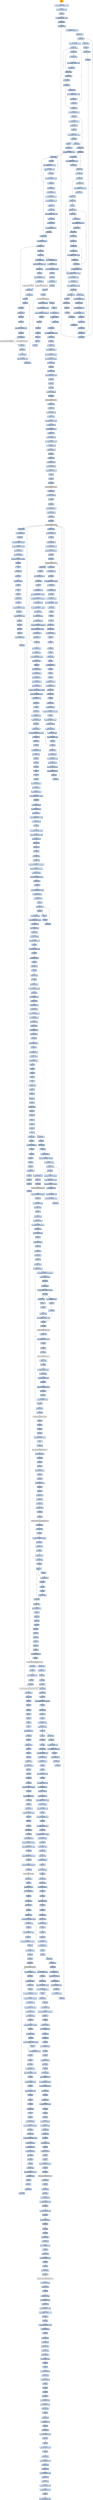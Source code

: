 digraph G {
node[shape=rectangle,style=filled,fillcolor=lightsteelblue,color=lightsteelblue]
bgcolor="transparent"
a0x00425900pusha_[label="start\npusha ",fillcolor="orange",color="lightgrey"];
a0x00425901movl_0x41e000UINT32_esi[label="0x00425901\nmovl $0x41e000<UINT32>, %esi"];
a0x00425906leal__118784esi__edi[label="0x00425906\nleal -118784(%esi), %edi"];
a0x0042590cpushl_edi[label="0x0042590c\npushl %edi"];
a0x0042590dorl_0xffffffffUINT8_ebp[label="0x0042590d\norl $0xffffffff<UINT8>, %ebp"];
a0x00425910jmp_0x00425922[label="0x00425910\njmp 0x00425922"];
a0x00425922movl_esi__ebx[label="0x00425922\nmovl (%esi), %ebx"];
a0x00425924subl_0xfffffffcUINT8_esi[label="0x00425924\nsubl $0xfffffffc<UINT8>, %esi"];
a0x00425927adcl_ebx_ebx[label="0x00425927\nadcl %ebx, %ebx"];
a0x00425929jb_0x00425918[label="0x00425929\njb 0x00425918"];
a0x00425918movb_esi__al[label="0x00425918\nmovb (%esi), %al"];
a0x0042591aincl_esi[label="0x0042591a\nincl %esi"];
a0x0042591bmovb_al_edi_[label="0x0042591b\nmovb %al, (%edi)"];
a0x0042591dincl_edi[label="0x0042591d\nincl %edi"];
a0x0042591eaddl_ebx_ebx[label="0x0042591e\naddl %ebx, %ebx"];
a0x00425920jne_0x00425929[label="0x00425920\njne 0x00425929"];
a0x0042592bmovl_0x1UINT32_eax[label="0x0042592b\nmovl $0x1<UINT32>, %eax"];
a0x00425930addl_ebx_ebx[label="0x00425930\naddl %ebx, %ebx"];
a0x00425932jne_0x0042593b[label="0x00425932\njne 0x0042593b"];
a0x0042593badcl_eax_eax[label="0x0042593b\nadcl %eax, %eax"];
a0x0042593daddl_ebx_ebx[label="0x0042593d\naddl %ebx, %ebx"];
a0x0042593fjae_0x00425930[label="0x0042593f\njae 0x00425930"];
a0x00425941jne_0x0042594c[label="0x00425941\njne 0x0042594c"];
a0x0042594cxorl_ecx_ecx[label="0x0042594c\nxorl %ecx, %ecx"];
a0x0042594esubl_0x3UINT8_eax[label="0x0042594e\nsubl $0x3<UINT8>, %eax"];
a0x00425951jb_0x00425960[label="0x00425951\njb 0x00425960"];
a0x00425960addl_ebx_ebx[label="0x00425960\naddl %ebx, %ebx"];
a0x00425962jne_0x0042596b[label="0x00425962\njne 0x0042596b"];
a0x0042596badcl_ecx_ecx[label="0x0042596b\nadcl %ecx, %ecx"];
a0x0042596daddl_ebx_ebx[label="0x0042596d\naddl %ebx, %ebx"];
a0x0042596fjne_0x00425978[label="0x0042596f\njne 0x00425978"];
a0x00425978adcl_ecx_ecx[label="0x00425978\nadcl %ecx, %ecx"];
a0x0042597ajne_0x0042599c[label="0x0042597a\njne 0x0042599c"];
a0x0042597cincl_ecx[label="0x0042597c\nincl %ecx"];
a0x0042597daddl_ebx_ebx[label="0x0042597d\naddl %ebx, %ebx"];
a0x0042597fjne_0x00425988[label="0x0042597f\njne 0x00425988"];
a0x00425988adcl_ecx_ecx[label="0x00425988\nadcl %ecx, %ecx"];
a0x0042598aaddl_ebx_ebx[label="0x0042598a\naddl %ebx, %ebx"];
a0x0042598cjae_0x0042597d[label="0x0042598c\njae 0x0042597d"];
a0x0042598ejne_0x00425999[label="0x0042598e\njne 0x00425999"];
a0x00425999addl_0x2UINT8_ecx[label="0x00425999\naddl $0x2<UINT8>, %ecx"];
a0x0042599ccmpl_0xfffff300UINT32_ebp[label="0x0042599c\ncmpl $0xfffff300<UINT32>, %ebp"];
a0x004259a2adcl_0x1UINT8_ecx[label="0x004259a2\nadcl $0x1<UINT8>, %ecx"];
a0x004259a5leal_ediebp__edx[label="0x004259a5\nleal (%edi,%ebp), %edx"];
a0x004259a8cmpl_0xfffffffcUINT8_ebp[label="0x004259a8\ncmpl $0xfffffffc<UINT8>, %ebp"];
a0x004259abjbe_0x004259bc[label="0x004259ab\njbe 0x004259bc"];
a0x004259admovb_edx__al[label="0x004259ad\nmovb (%edx), %al"];
a0x004259afincl_edx[label="0x004259af\nincl %edx"];
a0x004259b0movb_al_edi_[label="0x004259b0\nmovb %al, (%edi)"];
a0x004259b2incl_edi[label="0x004259b2\nincl %edi"];
a0x004259b3decl_ecx[label="0x004259b3\ndecl %ecx"];
a0x004259b4jne_0x004259ad[label="0x004259b4\njne 0x004259ad"];
a0x004259b6jmp_0x0042591e[label="0x004259b6\njmp 0x0042591e"];
a0x00425953shll_0x8UINT8_eax[label="0x00425953\nshll $0x8<UINT8>, %eax"];
a0x00425956movb_esi__al[label="0x00425956\nmovb (%esi), %al"];
a0x00425958incl_esi[label="0x00425958\nincl %esi"];
a0x00425959xorl_0xffffffffUINT8_eax[label="0x00425959\nxorl $0xffffffff<UINT8>, %eax"];
a0x0042595cje_0x004259d2[label="0x0042595c\nje 0x004259d2"];
a0x0042595emovl_eax_ebp[label="0x0042595e\nmovl %eax, %ebp"];
a0x004259bcmovl_edx__eax[label="0x004259bc\nmovl (%edx), %eax"];
a0x004259beaddl_0x4UINT8_edx[label="0x004259be\naddl $0x4<UINT8>, %edx"];
a0x004259c1movl_eax_edi_[label="0x004259c1\nmovl %eax, (%edi)"];
a0x004259c3addl_0x4UINT8_edi[label="0x004259c3\naddl $0x4<UINT8>, %edi"];
a0x004259c6subl_0x4UINT8_ecx[label="0x004259c6\nsubl $0x4<UINT8>, %ecx"];
a0x004259c9ja_0x004259bc[label="0x004259c9\nja 0x004259bc"];
a0x004259cbaddl_ecx_edi[label="0x004259cb\naddl %ecx, %edi"];
a0x004259cdjmp_0x0042591e[label="0x004259cd\njmp 0x0042591e"];
a0x00425943movl_esi__ebx[label="0x00425943\nmovl (%esi), %ebx"];
a0x00425945subl_0xfffffffcUINT8_esi[label="0x00425945\nsubl $0xfffffffc<UINT8>, %esi"];
a0x00425948adcl_ebx_ebx[label="0x00425948\nadcl %ebx, %ebx"];
a0x0042594ajae_0x00425930[label="0x0042594a\njae 0x00425930"];
a0x00425934movl_esi__ebx[label="0x00425934\nmovl (%esi), %ebx"];
a0x00425936subl_0xfffffffcUINT8_esi[label="0x00425936\nsubl $0xfffffffc<UINT8>, %esi"];
a0x00425939adcl_ebx_ebx[label="0x00425939\nadcl %ebx, %ebx"];
a0x00425964movl_esi__ebx[label="0x00425964\nmovl (%esi), %ebx"];
a0x00425966subl_0xfffffffcUINT8_esi[label="0x00425966\nsubl $0xfffffffc<UINT8>, %esi"];
a0x00425969adcl_ebx_ebx[label="0x00425969\nadcl %ebx, %ebx"];
a0x00425971movl_esi__ebx[label="0x00425971\nmovl (%esi), %ebx"];
a0x00425973subl_0xfffffffcUINT8_esi[label="0x00425973\nsubl $0xfffffffc<UINT8>, %esi"];
a0x00425976adcl_ebx_ebx[label="0x00425976\nadcl %ebx, %ebx"];
a0x00425981movl_esi__ebx[label="0x00425981\nmovl (%esi), %ebx"];
a0x00425983subl_0xfffffffcUINT8_esi[label="0x00425983\nsubl $0xfffffffc<UINT8>, %esi"];
a0x00425986adcl_ebx_ebx[label="0x00425986\nadcl %ebx, %ebx"];
a0x00425990movl_esi__ebx[label="0x00425990\nmovl (%esi), %ebx"];
a0x00425992subl_0xfffffffcUINT8_esi[label="0x00425992\nsubl $0xfffffffc<UINT8>, %esi"];
a0x00425995adcl_ebx_ebx[label="0x00425995\nadcl %ebx, %ebx"];
a0x00425997jae_0x0042597d[label="0x00425997\njae 0x0042597d"];
a0x004259d2popl_esi[label="0x004259d2\npopl %esi"];
a0x004259d3movl_esi_edi[label="0x004259d3\nmovl %esi, %edi"];
a0x004259d5movl_0x114UINT32_ecx[label="0x004259d5\nmovl $0x114<UINT32>, %ecx"];
a0x004259damovb_edi__al[label="0x004259da\nmovb (%edi), %al"];
a0x004259dcincl_edi[label="0x004259dc\nincl %edi"];
a0x004259ddsubb_0xffffffe8UINT8_al[label="0x004259dd\nsubb $0xffffffe8<UINT8>, %al"];
a0x004259dfcmpb_0x1UINT8_al[label="0x004259df\ncmpb $0x1<UINT8>, %al"];
a0x004259e1ja_0x004259da[label="0x004259e1\nja 0x004259da"];
a0x004259e3cmpb_0x6UINT8_edi_[label="0x004259e3\ncmpb $0x6<UINT8>, (%edi)"];
a0x004259e6jne_0x004259da[label="0x004259e6\njne 0x004259da"];
a0x004259e8movl_edi__eax[label="0x004259e8\nmovl (%edi), %eax"];
a0x004259eamovb_0x4edi__bl[label="0x004259ea\nmovb 0x4(%edi), %bl"];
a0x004259edshrw_0x8UINT8_ax[label="0x004259ed\nshrw $0x8<UINT8>, %ax"];
a0x004259f1roll_0x10UINT8_eax[label="0x004259f1\nroll $0x10<UINT8>, %eax"];
a0x004259f4xchgb_al_ah[label="0x004259f4\nxchgb %al, %ah"];
a0x004259f6subl_edi_eax[label="0x004259f6\nsubl %edi, %eax"];
a0x004259f8subb_0xffffffe8UINT8_bl[label="0x004259f8\nsubb $0xffffffe8<UINT8>, %bl"];
a0x004259fbaddl_esi_eax[label="0x004259fb\naddl %esi, %eax"];
a0x004259fdmovl_eax_edi_[label="0x004259fd\nmovl %eax, (%edi)"];
a0x004259ffaddl_0x5UINT8_edi[label="0x004259ff\naddl $0x5<UINT8>, %edi"];
a0x00425a02movb_bl_al[label="0x00425a02\nmovb %bl, %al"];
a0x00425a04loop_0x004259df[label="0x00425a04\nloop 0x004259df"];
a0x00425a06leal_0x23000esi__edi[label="0x00425a06\nleal 0x23000(%esi), %edi"];
a0x00425a0cmovl_edi__eax[label="0x00425a0c\nmovl (%edi), %eax"];
a0x00425a0eorl_eax_eax[label="0x00425a0e\norl %eax, %eax"];
a0x00425a10je_0x00425a4e[label="0x00425a10\nje 0x00425a4e"];
a0x00425a12movl_0x4edi__ebx[label="0x00425a12\nmovl 0x4(%edi), %ebx"];
a0x00425a15leal_0x25000eaxesi__eax[label="0x00425a15\nleal 0x25000(%eax,%esi), %eax"];
a0x00425a1caddl_esi_ebx[label="0x00425a1c\naddl %esi, %ebx"];
a0x00425a1epushl_eax[label="0x00425a1e\npushl %eax"];
a0x00425a1faddl_0x8UINT8_edi[label="0x00425a1f\naddl $0x8<UINT8>, %edi"];
a0x00425a22call_0x25090esi_[label="0x00425a22\ncall 0x25090(%esi)"];
LoadLibraryA_kernel32_dll[label="LoadLibraryA@kernel32.dll",fillcolor="lightgrey",color="lightgrey"];
a0x00425a28xchgl_eax_ebp[label="0x00425a28\nxchgl %eax, %ebp"];
a0x00425a29movb_edi__al[label="0x00425a29\nmovb (%edi), %al"];
a0x00425a2bincl_edi[label="0x00425a2b\nincl %edi"];
a0x00425a2corb_al_al[label="0x00425a2c\norb %al, %al"];
a0x00425a2eje_0x00425a0c[label="0x00425a2e\nje 0x00425a0c"];
a0x00425a30movl_edi_ecx[label="0x00425a30\nmovl %edi, %ecx"];
a0x00425a32pushl_edi[label="0x00425a32\npushl %edi"];
a0x00425a33decl_eax[label="0x00425a33\ndecl %eax"];
a0x00425a34repnz_scasb_es_edi__al[label="0x00425a34\nrepnz scasb %es:(%edi), %al"];
a0x00425a36pushl_ebp[label="0x00425a36\npushl %ebp"];
a0x00425a37call_0x25098esi_[label="0x00425a37\ncall 0x25098(%esi)"];
GetProcAddress_kernel32_dll[label="GetProcAddress@kernel32.dll",fillcolor="lightgrey",color="lightgrey"];
a0x00425a3dorl_eax_eax[label="0x00425a3d\norl %eax, %eax"];
a0x00425a3fje_0x00425a48[label="0x00425a3f\nje 0x00425a48"];
a0x00425a41movl_eax_ebx_[label="0x00425a41\nmovl %eax, (%ebx)"];
a0x00425a43addl_0x4UINT8_ebx[label="0x00425a43\naddl $0x4<UINT8>, %ebx"];
a0x00425a46jmp_0x00425a29[label="0x00425a46\njmp 0x00425a29"];
GetProcAddress_KERNEL32_DLL[label="GetProcAddress@KERNEL32.DLL",fillcolor="lightgrey",color="lightgrey"];
LoadLibraryA_KERNEL32_DLL[label="LoadLibraryA@KERNEL32.DLL",fillcolor="lightgrey",color="lightgrey"];
a0x00425a4emovl_0x2509cesi__ebp[label="0x00425a4e\nmovl 0x2509c(%esi), %ebp"];
a0x00425a54leal__4096esi__edi[label="0x00425a54\nleal -4096(%esi), %edi"];
a0x00425a5amovl_0x1000UINT32_ebx[label="0x00425a5a\nmovl $0x1000<UINT32>, %ebx"];
a0x00425a5fpushl_eax[label="0x00425a5f\npushl %eax"];
a0x00425a60pushl_esp[label="0x00425a60\npushl %esp"];
a0x00425a61pushl_0x4UINT8[label="0x00425a61\npushl $0x4<UINT8>"];
a0x00425a63pushl_ebx[label="0x00425a63\npushl %ebx"];
a0x00425a64pushl_edi[label="0x00425a64\npushl %edi"];
a0x00425a65call_ebp[label="0x00425a65\ncall %ebp"];
VirtualProtect_kernel32_dll[label="VirtualProtect@kernel32.dll",fillcolor="lightgrey",color="lightgrey"];
a0x00425a67leal_0x207edi__eax[label="0x00425a67\nleal 0x207(%edi), %eax"];
a0x00425a6dandb_0x7fUINT8_eax_[label="0x00425a6d\nandb $0x7f<UINT8>, (%eax)"];
a0x00425a70andb_0x7fUINT8_0x28eax_[label="0x00425a70\nandb $0x7f<UINT8>, 0x28(%eax)"];
a0x00425a74popl_eax[label="0x00425a74\npopl %eax"];
a0x00425a75pushl_eax[label="0x00425a75\npushl %eax"];
a0x00425a76pushl_esp[label="0x00425a76\npushl %esp"];
a0x00425a77pushl_eax[label="0x00425a77\npushl %eax"];
a0x00425a78pushl_ebx[label="0x00425a78\npushl %ebx"];
a0x00425a79pushl_edi[label="0x00425a79\npushl %edi"];
a0x00425a7acall_ebp[label="0x00425a7a\ncall %ebp"];
a0x00425a7cpopl_eax[label="0x00425a7c\npopl %eax"];
a0x00425a7dpopa_[label="0x00425a7d\npopa "];
a0x00425a7eleal__128esp__eax[label="0x00425a7e\nleal -128(%esp), %eax"];
a0x00425a82pushl_0x0UINT8[label="0x00425a82\npushl $0x0<UINT8>"];
a0x00425a84cmpl_eax_esp[label="0x00425a84\ncmpl %eax, %esp"];
a0x00425a86jne_0x00425a82[label="0x00425a86\njne 0x00425a82"];
a0x00425a88subl_0xffffff80UINT8_esp[label="0x00425a88\nsubl $0xffffff80<UINT8>, %esp"];
a0x00425a8bjmp_0x0040221a[label="0x00425a8b\njmp 0x0040221a"];
a0x0040221apushl_ebp[label="0x0040221a\npushl %ebp"];
a0x0040221bmovl_esp_ebp[label="0x0040221b\nmovl %esp, %ebp"];
a0x0040221dpushl_0xffffffffUINT8[label="0x0040221d\npushl $0xffffffff<UINT8>"];
a0x0040221fpushl_0x406138UINT32[label="0x0040221f\npushl $0x406138<UINT32>"];
a0x00402224pushl_0x403ee4UINT32[label="0x00402224\npushl $0x403ee4<UINT32>"];
a0x00402229movl_fs_0_eax[label="0x00402229\nmovl %fs:0, %eax"];
a0x0040222fpushl_eax[label="0x0040222f\npushl %eax"];
a0x00402230movl_esp_fs_0[label="0x00402230\nmovl %esp, %fs:0"];
a0x00402237subl_0x10UINT8_esp[label="0x00402237\nsubl $0x10<UINT8>, %esp"];
a0x0040223apushl_ebx[label="0x0040223a\npushl %ebx"];
a0x0040223bpushl_esi[label="0x0040223b\npushl %esi"];
a0x0040223cpushl_edi[label="0x0040223c\npushl %edi"];
a0x0040223dmovl_esp__24ebp_[label="0x0040223d\nmovl %esp, -24(%ebp)"];
a0x00402240call_0x406088[label="0x00402240\ncall 0x406088"];
GetVersion_KERNEL32_DLL[label="GetVersion@KERNEL32.DLL",fillcolor="lightgrey",color="lightgrey"];
a0x00402246xorl_edx_edx[label="0x00402246\nxorl %edx, %edx"];
a0x00402248movb_ah_dl[label="0x00402248\nmovb %ah, %dl"];
a0x0040224amovl_edx_0x422178[label="0x0040224a\nmovl %edx, 0x422178"];
a0x00402250movl_eax_ecx[label="0x00402250\nmovl %eax, %ecx"];
a0x00402252andl_0xffUINT32_ecx[label="0x00402252\nandl $0xff<UINT32>, %ecx"];
a0x00402258movl_ecx_0x422174[label="0x00402258\nmovl %ecx, 0x422174"];
a0x0040225eshll_0x8UINT8_ecx[label="0x0040225e\nshll $0x8<UINT8>, %ecx"];
a0x00402261addl_edx_ecx[label="0x00402261\naddl %edx, %ecx"];
a0x00402263movl_ecx_0x422170[label="0x00402263\nmovl %ecx, 0x422170"];
a0x00402269shrl_0x10UINT8_eax[label="0x00402269\nshrl $0x10<UINT8>, %eax"];
a0x0040226cmovl_eax_0x42216c[label="0x0040226c\nmovl %eax, 0x42216c"];
a0x00402271pushl_0x0UINT8[label="0x00402271\npushl $0x0<UINT8>"];
a0x00402273call_0x402cea[label="0x00402273\ncall 0x402cea"];
a0x00402ceaxorl_eax_eax[label="0x00402cea\nxorl %eax, %eax"];
a0x00402cecpushl_0x0UINT8[label="0x00402cec\npushl $0x0<UINT8>"];
a0x00402ceecmpl_eax_0x8esp_[label="0x00402cee\ncmpl %eax, 0x8(%esp)"];
a0x00402cf2pushl_0x1000UINT32[label="0x00402cf2\npushl $0x1000<UINT32>"];
a0x00402cf7sete_al[label="0x00402cf7\nsete %al"];
a0x00402cfapushl_eax[label="0x00402cfa\npushl %eax"];
a0x00402cfbcall_0x4060bc[label="0x00402cfb\ncall 0x4060bc"];
HeapCreate_KERNEL32_DLL[label="HeapCreate@KERNEL32.DLL",fillcolor="lightgrey",color="lightgrey"];
a0x00402d01testl_eax_eax[label="0x00402d01\ntestl %eax, %eax"];
a0x00402d03movl_eax_0x42267c[label="0x00402d03\nmovl %eax, 0x42267c"];
a0x00402d08je_0x402d1f[label="0x00402d08\nje 0x402d1f"];
a0x00402d0acall_0x402d26[label="0x00402d0a\ncall 0x402d26"];
a0x00402d26pushl_0x140UINT32[label="0x00402d26\npushl $0x140<UINT32>"];
a0x00402d2bpushl_0x0UINT8[label="0x00402d2b\npushl $0x0<UINT8>"];
a0x00402d2dpushl_0x42267c[label="0x00402d2d\npushl 0x42267c"];
a0x00402d33call_0x4060ac[label="0x00402d33\ncall 0x4060ac"];
HeapAlloc_KERNEL32_DLL[label="HeapAlloc@KERNEL32.DLL",fillcolor="lightgrey",color="lightgrey"];
a0x00402d39testl_eax_eax[label="0x00402d39\ntestl %eax, %eax"];
a0x00402d3bmovl_eax_0x422678[label="0x00402d3b\nmovl %eax, 0x422678"];
a0x00402d40jne_0x402d43[label="0x00402d40\njne 0x402d43"];
a0x00402d43andl_0x0UINT8_0x422670[label="0x00402d43\nandl $0x0<UINT8>, 0x422670"];
a0x00402d4aandl_0x0UINT8_0x422674[label="0x00402d4a\nandl $0x0<UINT8>, 0x422674"];
a0x00402d51pushl_0x1UINT8[label="0x00402d51\npushl $0x1<UINT8>"];
a0x00402d53movl_eax_0x42266c[label="0x00402d53\nmovl %eax, 0x42266c"];
a0x00402d58movl_0x10UINT32_0x422664[label="0x00402d58\nmovl $0x10<UINT32>, 0x422664"];
a0x00402d62popl_eax[label="0x00402d62\npopl %eax"];
a0x00402d63ret[label="0x00402d63\nret"];
a0x00402d0ftestl_eax_eax[label="0x00402d0f\ntestl %eax, %eax"];
a0x00402d11jne_0x402d22[label="0x00402d11\njne 0x402d22"];
a0x00402d22pushl_0x1UINT8[label="0x00402d22\npushl $0x1<UINT8>"];
a0x00402d24popl_eax[label="0x00402d24\npopl %eax"];
a0x00402d25ret[label="0x00402d25\nret"];
a0x00402278popl_ecx[label="0x00402278\npopl %ecx"];
a0x00402279testl_eax_eax[label="0x00402279\ntestl %eax, %eax"];
a0x0040227bjne_0x402285[label="0x0040227b\njne 0x402285"];
a0x00402285andl_0x0UINT8__4ebp_[label="0x00402285\nandl $0x0<UINT8>, -4(%ebp)"];
a0x00402289call_0x403c40[label="0x00402289\ncall 0x403c40"];
a0x00403c40subl_0x44UINT8_esp[label="0x00403c40\nsubl $0x44<UINT8>, %esp"];
a0x00403c43pushl_ebx[label="0x00403c43\npushl %ebx"];
a0x00403c44pushl_ebp[label="0x00403c44\npushl %ebp"];
a0x00403c45pushl_esi[label="0x00403c45\npushl %esi"];
a0x00403c46pushl_edi[label="0x00403c46\npushl %edi"];
a0x00403c47pushl_0x100UINT32[label="0x00403c47\npushl $0x100<UINT32>"];
a0x00403c4ccall_0x4020e3[label="0x00403c4c\ncall 0x4020e3"];
a0x004020e3pushl_0x4221c4[label="0x004020e3\npushl 0x4221c4"];
a0x004020e9pushl_0x8esp_[label="0x004020e9\npushl 0x8(%esp)"];
a0x004020edcall_0x4020f5[label="0x004020ed\ncall 0x4020f5"];
a0x004020f5cmpl_0xffffffe0UINT8_0x4esp_[label="0x004020f5\ncmpl $0xffffffe0<UINT8>, 0x4(%esp)"];
a0x004020faja_0x40211e[label="0x004020fa\nja 0x40211e"];
a0x004020fcpushl_0x4esp_[label="0x004020fc\npushl 0x4(%esp)"];
a0x00402100call_0x402121[label="0x00402100\ncall 0x402121"];
a0x00402121pushl_esi[label="0x00402121\npushl %esi"];
a0x00402122movl_0x8esp__esi[label="0x00402122\nmovl 0x8(%esp), %esi"];
a0x00402126cmpl_0x421b7c_esi[label="0x00402126\ncmpl 0x421b7c, %esi"];
a0x0040212cja_0x402139[label="0x0040212c\nja 0x402139"];
a0x0040212epushl_esi[label="0x0040212e\npushl %esi"];
a0x0040212fcall_0x4030ba[label="0x0040212f\ncall 0x4030ba"];
a0x004030bapushl_ebp[label="0x004030ba\npushl %ebp"];
a0x004030bbmovl_esp_ebp[label="0x004030bb\nmovl %esp, %ebp"];
a0x004030bdsubl_0x14UINT8_esp[label="0x004030bd\nsubl $0x14<UINT8>, %esp"];
a0x004030c0movl_0x422674_eax[label="0x004030c0\nmovl 0x422674, %eax"];
a0x004030c5movl_0x422678_edx[label="0x004030c5\nmovl 0x422678, %edx"];
a0x004030cbpushl_ebx[label="0x004030cb\npushl %ebx"];
a0x004030ccpushl_esi[label="0x004030cc\npushl %esi"];
a0x004030cdleal_eaxeax4__eax[label="0x004030cd\nleal (%eax,%eax,4), %eax"];
a0x004030d0pushl_edi[label="0x004030d0\npushl %edi"];
a0x004030d1leal_edxeax4__edi[label="0x004030d1\nleal (%edx,%eax,4), %edi"];
a0x004030d4movl_0x8ebp__eax[label="0x004030d4\nmovl 0x8(%ebp), %eax"];
a0x004030d7movl_edi__4ebp_[label="0x004030d7\nmovl %edi, -4(%ebp)"];
a0x004030daleal_0x17eax__ecx[label="0x004030da\nleal 0x17(%eax), %ecx"];
a0x004030ddandl_0xfffffff0UINT8_ecx[label="0x004030dd\nandl $0xfffffff0<UINT8>, %ecx"];
a0x004030e0movl_ecx__16ebp_[label="0x004030e0\nmovl %ecx, -16(%ebp)"];
a0x004030e3sarl_0x4UINT8_ecx[label="0x004030e3\nsarl $0x4<UINT8>, %ecx"];
a0x004030e6decl_ecx[label="0x004030e6\ndecl %ecx"];
a0x004030e7cmpl_0x20UINT8_ecx[label="0x004030e7\ncmpl $0x20<UINT8>, %ecx"];
a0x004030eajnl_0x4030fa[label="0x004030ea\njnl 0x4030fa"];
a0x004030ecorl_0xffffffffUINT8_esi[label="0x004030ec\norl $0xffffffff<UINT8>, %esi"];
a0x004030efshrl_cl_esi[label="0x004030ef\nshrl %cl, %esi"];
a0x004030f1orl_0xffffffffUINT8__8ebp_[label="0x004030f1\norl $0xffffffff<UINT8>, -8(%ebp)"];
a0x004030f5movl_esi__12ebp_[label="0x004030f5\nmovl %esi, -12(%ebp)"];
a0x004030f8jmp_0x40310a[label="0x004030f8\njmp 0x40310a"];
a0x0040310amovl_0x42266c_eax[label="0x0040310a\nmovl 0x42266c, %eax"];
a0x0040310fmovl_eax_ebx[label="0x0040310f\nmovl %eax, %ebx"];
a0x00403111cmpl_edi_ebx[label="0x00403111\ncmpl %edi, %ebx"];
a0x00403113movl_ebx_0x8ebp_[label="0x00403113\nmovl %ebx, 0x8(%ebp)"];
a0x00403116jae_0x403131[label="0x00403116\njae 0x403131"];
a0x00403131cmpl__4ebp__ebx[label="0x00403131\ncmpl -4(%ebp), %ebx"];
a0x00403134jne_0x4031af[label="0x00403134\njne 0x4031af"];
a0x00403136movl_edx_ebx[label="0x00403136\nmovl %edx, %ebx"];
a0x00403138cmpl_eax_ebx[label="0x00403138\ncmpl %eax, %ebx"];
a0x0040313amovl_ebx_0x8ebp_[label="0x0040313a\nmovl %ebx, 0x8(%ebp)"];
a0x0040313djae_0x403154[label="0x0040313d\njae 0x403154"];
a0x00403154jne_0x4031af[label="0x00403154\njne 0x4031af"];
a0x00403156cmpl__4ebp__ebx[label="0x00403156\ncmpl -4(%ebp), %ebx"];
a0x00403159jae_0x40316c[label="0x00403159\njae 0x40316c"];
a0x0040316cjne_0x403194[label="0x0040316c\njne 0x403194"];
a0x0040316emovl_edx_ebx[label="0x0040316e\nmovl %edx, %ebx"];
a0x00403170cmpl_eax_ebx[label="0x00403170\ncmpl %eax, %ebx"];
a0x00403172movl_ebx_0x8ebp_[label="0x00403172\nmovl %ebx, 0x8(%ebp)"];
a0x00403175jae_0x403184[label="0x00403175\njae 0x403184"];
a0x00403184jne_0x403194[label="0x00403184\njne 0x403194"];
a0x00403186call_0x4033c3[label="0x00403186\ncall 0x4033c3"];
a0x004033c3movl_0x422674_eax[label="0x004033c3\nmovl 0x422674, %eax"];
a0x004033c8movl_0x422664_ecx[label="0x004033c8\nmovl 0x422664, %ecx"];
a0x004033cepushl_esi[label="0x004033ce\npushl %esi"];
a0x004033cfpushl_edi[label="0x004033cf\npushl %edi"];
a0x004033d0xorl_edi_edi[label="0x004033d0\nxorl %edi, %edi"];
a0x004033d2cmpl_ecx_eax[label="0x004033d2\ncmpl %ecx, %eax"];
a0x004033d4jne_0x403406[label="0x004033d4\njne 0x403406"];
a0x00403406movl_0x422678_ecx[label="0x00403406\nmovl 0x422678, %ecx"];
a0x0040340cpushl_0x41c4UINT32[label="0x0040340c\npushl $0x41c4<UINT32>"];
a0x00403411pushl_0x8UINT8[label="0x00403411\npushl $0x8<UINT8>"];
a0x00403413leal_eaxeax4__eax[label="0x00403413\nleal (%eax,%eax,4), %eax"];
a0x00403416pushl_0x42267c[label="0x00403416\npushl 0x42267c"];
a0x0040341cleal_ecxeax4__esi[label="0x0040341c\nleal (%ecx,%eax,4), %esi"];
a0x0040341fcall_0x4060ac[label="0x0040341f\ncall 0x4060ac"];
a0x00403425cmpl_edi_eax[label="0x00403425\ncmpl %edi, %eax"];
a0x00403427movl_eax_0x10esi_[label="0x00403427\nmovl %eax, 0x10(%esi)"];
a0x0040342aje_0x403456[label="0x0040342a\nje 0x403456"];
a0x0040342cpushl_0x4UINT8[label="0x0040342c\npushl $0x4<UINT8>"];
a0x0040342epushl_0x2000UINT32[label="0x0040342e\npushl $0x2000<UINT32>"];
a0x00403433pushl_0x100000UINT32[label="0x00403433\npushl $0x100000<UINT32>"];
a0x00403438pushl_edi[label="0x00403438\npushl %edi"];
a0x00403439call_0x4060c4[label="0x00403439\ncall 0x4060c4"];
VirtualAlloc_KERNEL32_DLL[label="VirtualAlloc@KERNEL32.DLL",fillcolor="lightgrey",color="lightgrey"];
a0x0040343fcmpl_edi_eax[label="0x0040343f\ncmpl %edi, %eax"];
a0x00403441movl_eax_0xcesi_[label="0x00403441\nmovl %eax, 0xc(%esi)"];
a0x00403444jne_0x40345a[label="0x00403444\njne 0x40345a"];
a0x0040345aorl_0xffffffffUINT8_0x8esi_[label="0x0040345a\norl $0xffffffff<UINT8>, 0x8(%esi)"];
a0x0040345emovl_edi_esi_[label="0x0040345e\nmovl %edi, (%esi)"];
a0x00403460movl_edi_0x4esi_[label="0x00403460\nmovl %edi, 0x4(%esi)"];
a0x00403463incl_0x422674[label="0x00403463\nincl 0x422674"];
a0x00403469movl_0x10esi__eax[label="0x00403469\nmovl 0x10(%esi), %eax"];
a0x0040346corl_0xffffffffUINT8_eax_[label="0x0040346c\norl $0xffffffff<UINT8>, (%eax)"];
a0x0040346fmovl_esi_eax[label="0x0040346f\nmovl %esi, %eax"];
a0x00403471popl_edi[label="0x00403471\npopl %edi"];
a0x00403472popl_esi[label="0x00403472\npopl %esi"];
a0x00403473ret[label="0x00403473\nret"];
a0x0040318bmovl_eax_ebx[label="0x0040318b\nmovl %eax, %ebx"];
a0x0040318dtestl_ebx_ebx[label="0x0040318d\ntestl %ebx, %ebx"];
a0x0040318fmovl_ebx_0x8ebp_[label="0x0040318f\nmovl %ebx, 0x8(%ebp)"];
a0x00403192je_0x4031a8[label="0x00403192\nje 0x4031a8"];
a0x00403194pushl_ebx[label="0x00403194\npushl %ebx"];
a0x00403195call_0x403474[label="0x00403195\ncall 0x403474"];
a0x00403474pushl_ebp[label="0x00403474\npushl %ebp"];
a0x00403475movl_esp_ebp[label="0x00403475\nmovl %esp, %ebp"];
a0x00403477pushl_ecx[label="0x00403477\npushl %ecx"];
a0x00403478movl_0x8ebp__ecx[label="0x00403478\nmovl 0x8(%ebp), %ecx"];
a0x0040347bpushl_ebx[label="0x0040347b\npushl %ebx"];
a0x0040347cpushl_esi[label="0x0040347c\npushl %esi"];
a0x0040347dpushl_edi[label="0x0040347d\npushl %edi"];
a0x0040347emovl_0x10ecx__esi[label="0x0040347e\nmovl 0x10(%ecx), %esi"];
a0x00403481movl_0x8ecx__eax[label="0x00403481\nmovl 0x8(%ecx), %eax"];
a0x00403484xorl_ebx_ebx[label="0x00403484\nxorl %ebx, %ebx"];
a0x00403486testl_eax_eax[label="0x00403486\ntestl %eax, %eax"];
a0x00403488jl_0x40348f[label="0x00403488\njl 0x40348f"];
a0x0040348fmovl_ebx_eax[label="0x0040348f\nmovl %ebx, %eax"];
a0x00403491pushl_0x3fUINT8[label="0x00403491\npushl $0x3f<UINT8>"];
a0x00403493imull_0x204UINT32_eax_eax[label="0x00403493\nimull $0x204<UINT32>, %eax, %eax"];
a0x00403499popl_edx[label="0x00403499\npopl %edx"];
a0x0040349aleal_0x144eaxesi__eax[label="0x0040349a\nleal 0x144(%eax,%esi), %eax"];
a0x004034a1movl_eax__4ebp_[label="0x004034a1\nmovl %eax, -4(%ebp)"];
a0x004034a4movl_eax_0x8eax_[label="0x004034a4\nmovl %eax, 0x8(%eax)"];
a0x004034a7movl_eax_0x4eax_[label="0x004034a7\nmovl %eax, 0x4(%eax)"];
a0x004034aaaddl_0x8UINT8_eax[label="0x004034aa\naddl $0x8<UINT8>, %eax"];
a0x004034addecl_edx[label="0x004034ad\ndecl %edx"];
a0x004034aejne_0x4034a4[label="0x004034ae\njne 0x4034a4"];
a0x004034b0movl_ebx_edi[label="0x004034b0\nmovl %ebx, %edi"];
a0x004034b2pushl_0x4UINT8[label="0x004034b2\npushl $0x4<UINT8>"];
a0x004034b4shll_0xfUINT8_edi[label="0x004034b4\nshll $0xf<UINT8>, %edi"];
a0x004034b7addl_0xcecx__edi[label="0x004034b7\naddl 0xc(%ecx), %edi"];
a0x004034bapushl_0x1000UINT32[label="0x004034ba\npushl $0x1000<UINT32>"];
a0x004034bfpushl_0x8000UINT32[label="0x004034bf\npushl $0x8000<UINT32>"];
a0x004034c4pushl_edi[label="0x004034c4\npushl %edi"];
a0x004034c5call_0x4060c4[label="0x004034c5\ncall 0x4060c4"];
a0x004034cbtestl_eax_eax[label="0x004034cb\ntestl %eax, %eax"];
a0x004034cdjne_0x4034d7[label="0x004034cd\njne 0x4034d7"];
a0x004034d7leal_0x7000edi__edx[label="0x004034d7\nleal 0x7000(%edi), %edx"];
a0x004034ddcmpl_edx_edi[label="0x004034dd\ncmpl %edx, %edi"];
a0x004034dfja_0x40351d[label="0x004034df\nja 0x40351d"];
a0x004034e1leal_0x10edi__eax[label="0x004034e1\nleal 0x10(%edi), %eax"];
a0x004034e4orl_0xffffffffUINT8__8eax_[label="0x004034e4\norl $0xffffffff<UINT8>, -8(%eax)"];
a0x004034e8orl_0xffffffffUINT8_0xfeceax_[label="0x004034e8\norl $0xffffffff<UINT8>, 0xfec(%eax)"];
a0x004034efleal_0xffceax__ecx[label="0x004034ef\nleal 0xffc(%eax), %ecx"];
a0x004034f5movl_0xff0UINT32__4eax_[label="0x004034f5\nmovl $0xff0<UINT32>, -4(%eax)"];
a0x004034fcmovl_ecx_eax_[label="0x004034fc\nmovl %ecx, (%eax)"];
a0x004034feleal__4100eax__ecx[label="0x004034fe\nleal -4100(%eax), %ecx"];
a0x00403504movl_ecx_0x4eax_[label="0x00403504\nmovl %ecx, 0x4(%eax)"];
a0x00403507movl_0xff0UINT32_0xfe8eax_[label="0x00403507\nmovl $0xff0<UINT32>, 0xfe8(%eax)"];
a0x00403511addl_0x1000UINT32_eax[label="0x00403511\naddl $0x1000<UINT32>, %eax"];
a0x00403516leal__16eax__ecx[label="0x00403516\nleal -16(%eax), %ecx"];
a0x00403519cmpl_edx_ecx[label="0x00403519\ncmpl %edx, %ecx"];
a0x0040351bjbe_0x4034e4[label="0x0040351b\njbe 0x4034e4"];
a0x0040351dmovl__4ebp__eax[label="0x0040351d\nmovl -4(%ebp), %eax"];
a0x00403520leal_0xcedi__ecx[label="0x00403520\nleal 0xc(%edi), %ecx"];
a0x00403523addl_0x1f8UINT32_eax[label="0x00403523\naddl $0x1f8<UINT32>, %eax"];
a0x00403528pushl_0x1UINT8[label="0x00403528\npushl $0x1<UINT8>"];
a0x0040352apopl_edi[label="0x0040352a\npopl %edi"];
a0x0040352bmovl_ecx_0x4eax_[label="0x0040352b\nmovl %ecx, 0x4(%eax)"];
a0x0040352emovl_eax_0x8ecx_[label="0x0040352e\nmovl %eax, 0x8(%ecx)"];
a0x00403531leal_0xcedx__ecx[label="0x00403531\nleal 0xc(%edx), %ecx"];
a0x00403534movl_ecx_0x8eax_[label="0x00403534\nmovl %ecx, 0x8(%eax)"];
a0x00403537movl_eax_0x4ecx_[label="0x00403537\nmovl %eax, 0x4(%ecx)"];
a0x0040353aandl_0x0UINT8_0x44esiebx4_[label="0x0040353a\nandl $0x0<UINT8>, 0x44(%esi,%ebx,4)"];
a0x0040353fmovl_edi_0xc4esiebx4_[label="0x0040353f\nmovl %edi, 0xc4(%esi,%ebx,4)"];
a0x00403546movb_0x43esi__al[label="0x00403546\nmovb 0x43(%esi), %al"];
a0x00403549movb_al_cl[label="0x00403549\nmovb %al, %cl"];
a0x0040354bincb_cl[label="0x0040354b\nincb %cl"];
a0x0040354dtestb_al_al[label="0x0040354d\ntestb %al, %al"];
a0x0040354fmovl_0x8ebp__eax[label="0x0040354f\nmovl 0x8(%ebp), %eax"];
a0x00403552movb_cl_0x43esi_[label="0x00403552\nmovb %cl, 0x43(%esi)"];
a0x00403555jne_0x40355a[label="0x00403555\njne 0x40355a"];
a0x00403557orl_edi_0x4eax_[label="0x00403557\norl %edi, 0x4(%eax)"];
a0x0040355amovl_0x80000000UINT32_edx[label="0x0040355a\nmovl $0x80000000<UINT32>, %edx"];
a0x0040355fmovl_ebx_ecx[label="0x0040355f\nmovl %ebx, %ecx"];
a0x00403561shrl_cl_edx[label="0x00403561\nshrl %cl, %edx"];
a0x00403563notl_edx[label="0x00403563\nnotl %edx"];
a0x00403565andl_edx_0x8eax_[label="0x00403565\nandl %edx, 0x8(%eax)"];
a0x00403568movl_ebx_eax[label="0x00403568\nmovl %ebx, %eax"];
a0x0040356apopl_edi[label="0x0040356a\npopl %edi"];
a0x0040356bpopl_esi[label="0x0040356b\npopl %esi"];
a0x0040356cpopl_ebx[label="0x0040356c\npopl %ebx"];
a0x0040356dleave_[label="0x0040356d\nleave "];
a0x0040356eret[label="0x0040356e\nret"];
a0x0040319apopl_ecx[label="0x0040319a\npopl %ecx"];
a0x0040319bmovl_0x10ebx__ecx[label="0x0040319b\nmovl 0x10(%ebx), %ecx"];
a0x0040319emovl_eax_ecx_[label="0x0040319e\nmovl %eax, (%ecx)"];
a0x004031a0movl_0x10ebx__eax[label="0x004031a0\nmovl 0x10(%ebx), %eax"];
a0x004031a3cmpl_0xffffffffUINT8_eax_[label="0x004031a3\ncmpl $0xffffffff<UINT8>, (%eax)"];
a0x004031a6jne_0x4031af[label="0x004031a6\njne 0x4031af"];
a0x004031afmovl_ebx_0x42266c[label="0x004031af\nmovl %ebx, 0x42266c"];
a0x004031b5movl_0x10ebx__eax[label="0x004031b5\nmovl 0x10(%ebx), %eax"];
a0x004031b8movl_eax__edx[label="0x004031b8\nmovl (%eax), %edx"];
a0x004031bacmpl_0xffffffffUINT8_edx[label="0x004031ba\ncmpl $0xffffffff<UINT8>, %edx"];
a0x004031bdmovl_edx__4ebp_[label="0x004031bd\nmovl %edx, -4(%ebp)"];
a0x004031c0je_0x4031d6[label="0x004031c0\nje 0x4031d6"];
a0x004031c2movl_0xc4eaxedx4__ecx[label="0x004031c2\nmovl 0xc4(%eax,%edx,4), %ecx"];
a0x004031c9movl_0x44eaxedx4__edi[label="0x004031c9\nmovl 0x44(%eax,%edx,4), %edi"];
a0x004031cdandl__8ebp__ecx[label="0x004031cd\nandl -8(%ebp), %ecx"];
a0x004031d0andl_esi_edi[label="0x004031d0\nandl %esi, %edi"];
a0x004031d2orl_edi_ecx[label="0x004031d2\norl %edi, %ecx"];
a0x004031d4jne_0x40320d[label="0x004031d4\njne 0x40320d"];
a0x0040320dmovl_edx_ecx[label="0x0040320d\nmovl %edx, %ecx"];
a0x0040320fxorl_edi_edi[label="0x0040320f\nxorl %edi, %edi"];
a0x00403211imull_0x204UINT32_ecx_ecx[label="0x00403211\nimull $0x204<UINT32>, %ecx, %ecx"];
a0x00403217leal_0x144ecxeax__ecx[label="0x00403217\nleal 0x144(%ecx,%eax), %ecx"];
a0x0040321emovl_ecx__12ebp_[label="0x0040321e\nmovl %ecx, -12(%ebp)"];
a0x00403221movl_0x44eaxedx4__ecx[label="0x00403221\nmovl 0x44(%eax,%edx,4), %ecx"];
a0x00403225andl_esi_ecx[label="0x00403225\nandl %esi, %ecx"];
a0x00403227jne_0x403236[label="0x00403227\njne 0x403236"];
a0x00403229movl_0xc4eaxedx4__ecx[label="0x00403229\nmovl 0xc4(%eax,%edx,4), %ecx"];
a0x00403230pushl_0x20UINT8[label="0x00403230\npushl $0x20<UINT8>"];
a0x00403232andl__8ebp__ecx[label="0x00403232\nandl -8(%ebp), %ecx"];
a0x00403235popl_edi[label="0x00403235\npopl %edi"];
a0x00403236testl_ecx_ecx[label="0x00403236\ntestl %ecx, %ecx"];
a0x00403238jl_0x40323f[label="0x00403238\njl 0x40323f"];
a0x0040323ashll_ecx[label="0x0040323a\nshll %ecx"];
a0x0040323cincl_edi[label="0x0040323c\nincl %edi"];
a0x0040323djmp_0x403236[label="0x0040323d\njmp 0x403236"];
a0x0040323fmovl__12ebp__ecx[label="0x0040323f\nmovl -12(%ebp), %ecx"];
a0x00403242movl_0x4ecxedi8__edx[label="0x00403242\nmovl 0x4(%ecx,%edi,8), %edx"];
a0x00403246movl_edx__ecx[label="0x00403246\nmovl (%edx), %ecx"];
a0x00403248subl__16ebp__ecx[label="0x00403248\nsubl -16(%ebp), %ecx"];
a0x0040324bmovl_ecx_esi[label="0x0040324b\nmovl %ecx, %esi"];
a0x0040324dmovl_ecx__8ebp_[label="0x0040324d\nmovl %ecx, -8(%ebp)"];
a0x00403250sarl_0x4UINT8_esi[label="0x00403250\nsarl $0x4<UINT8>, %esi"];
a0x00403253decl_esi[label="0x00403253\ndecl %esi"];
a0x00403254cmpl_0x3fUINT8_esi[label="0x00403254\ncmpl $0x3f<UINT8>, %esi"];
a0x00403257jle_0x40325c[label="0x00403257\njle 0x40325c"];
a0x00403259pushl_0x3fUINT8[label="0x00403259\npushl $0x3f<UINT8>"];
a0x0040325bpopl_esi[label="0x0040325b\npopl %esi"];
a0x0040325ccmpl_edi_esi[label="0x0040325c\ncmpl %edi, %esi"];
a0x0040325eje_0x403371[label="0x0040325e\nje 0x403371"];
a0x00403371testl_ecx_ecx[label="0x00403371\ntestl %ecx, %ecx"];
a0x00403373je_0x403380[label="0x00403373\nje 0x403380"];
a0x00403375movl_ecx_edx_[label="0x00403375\nmovl %ecx, (%edx)"];
a0x00403377movl_ecx__4ecxedx_[label="0x00403377\nmovl %ecx, -4(%ecx,%edx)"];
a0x0040337bjmp_0x403380[label="0x0040337b\njmp 0x403380"];
a0x00403380movl__16ebp__esi[label="0x00403380\nmovl -16(%ebp), %esi"];
a0x00403383addl_ecx_edx[label="0x00403383\naddl %ecx, %edx"];
a0x00403385leal_0x1esi__ecx[label="0x00403385\nleal 0x1(%esi), %ecx"];
a0x00403388movl_ecx_edx_[label="0x00403388\nmovl %ecx, (%edx)"];
a0x0040338amovl_ecx__4edxesi_[label="0x0040338a\nmovl %ecx, -4(%edx,%esi)"];
a0x0040338emovl__12ebp__esi[label="0x0040338e\nmovl -12(%ebp), %esi"];
a0x00403391movl_esi__ecx[label="0x00403391\nmovl (%esi), %ecx"];
a0x00403393testl_ecx_ecx[label="0x00403393\ntestl %ecx, %ecx"];
a0x00403395leal_0x1ecx__edi[label="0x00403395\nleal 0x1(%ecx), %edi"];
a0x00403398movl_edi_esi_[label="0x00403398\nmovl %edi, (%esi)"];
a0x0040339ajne_0x4033b6[label="0x0040339a\njne 0x4033b6"];
a0x0040339ccmpl_0x422670_ebx[label="0x0040339c\ncmpl 0x422670, %ebx"];
a0x004033a2jne_0x4033b6[label="0x004033a2\njne 0x4033b6"];
a0x004033b6movl__4ebp__ecx[label="0x004033b6\nmovl -4(%ebp), %ecx"];
a0x004033b9movl_ecx_eax_[label="0x004033b9\nmovl %ecx, (%eax)"];
a0x004033bbleal_0x4edx__eax[label="0x004033bb\nleal 0x4(%edx), %eax"];
a0x004033bepopl_edi[label="0x004033be\npopl %edi"];
a0x004033bfpopl_esi[label="0x004033bf\npopl %esi"];
a0x004033c0popl_ebx[label="0x004033c0\npopl %ebx"];
a0x004033c1leave_[label="0x004033c1\nleave "];
a0x004033c2ret[label="0x004033c2\nret"];
a0x00402134testl_eax_eax[label="0x00402134\ntestl %eax, %eax"];
a0x00402136popl_ecx[label="0x00402136\npopl %ecx"];
a0x00402137jne_0x402155[label="0x00402137\njne 0x402155"];
a0x00402155popl_esi[label="0x00402155\npopl %esi"];
a0x00402156ret[label="0x00402156\nret"];
a0x00402105testl_eax_eax[label="0x00402105\ntestl %eax, %eax"];
a0x00402107popl_ecx[label="0x00402107\npopl %ecx"];
a0x00402108jne_0x402120[label="0x00402108\njne 0x402120"];
a0x00402120ret[label="0x00402120\nret"];
a0x004020f2popl_ecx[label="0x004020f2\npopl %ecx"];
a0x004020f3popl_ecx[label="0x004020f3\npopl %ecx"];
a0x004020f4ret[label="0x004020f4\nret"];
a0x00403c51movl_eax_esi[label="0x00403c51\nmovl %eax, %esi"];
a0x00403c53popl_ecx[label="0x00403c53\npopl %ecx"];
a0x00403c54testl_esi_esi[label="0x00403c54\ntestl %esi, %esi"];
a0x00403c56jne_0x403c60[label="0x00403c56\njne 0x403c60"];
a0x00403c60movl_esi_0x422560[label="0x00403c60\nmovl %esi, 0x422560"];
a0x00403c66movl_0x20UINT32_0x422660[label="0x00403c66\nmovl $0x20<UINT32>, 0x422660"];
a0x00403c70leal_0x100esi__eax[label="0x00403c70\nleal 0x100(%esi), %eax"];
a0x00403c76cmpl_eax_esi[label="0x00403c76\ncmpl %eax, %esi"];
a0x00403c78jae_0x403c94[label="0x00403c78\njae 0x403c94"];
a0x00403c7aandb_0x0UINT8_0x4esi_[label="0x00403c7a\nandb $0x0<UINT8>, 0x4(%esi)"];
a0x00403c7eorl_0xffffffffUINT8_esi_[label="0x00403c7e\norl $0xffffffff<UINT8>, (%esi)"];
a0x00403c81movb_0xaUINT8_0x5esi_[label="0x00403c81\nmovb $0xa<UINT8>, 0x5(%esi)"];
a0x00403c85movl_0x422560_eax[label="0x00403c85\nmovl 0x422560, %eax"];
a0x00403c8aaddl_0x8UINT8_esi[label="0x00403c8a\naddl $0x8<UINT8>, %esi"];
a0x00403c8daddl_0x100UINT32_eax[label="0x00403c8d\naddl $0x100<UINT32>, %eax"];
a0x00403c92jmp_0x403c76[label="0x00403c92\njmp 0x403c76"];
a0x00403c94leal_0x10esp__eax[label="0x00403c94\nleal 0x10(%esp), %eax"];
a0x00403c98pushl_eax[label="0x00403c98\npushl %eax"];
a0x00403c99call_0x4060f4[label="0x00403c99\ncall 0x4060f4"];
GetStartupInfoA_KERNEL32_DLL[label="GetStartupInfoA@KERNEL32.DLL",fillcolor="lightgrey",color="lightgrey"];
a0x00403c9fcmpw_0x0UINT8_0x42esp_[label="0x00403c9f\ncmpw $0x0<UINT8>, 0x42(%esp)"];
a0x00403ca5je_0x403d70[label="0x00403ca5\nje 0x403d70"];
a0x00403cabmovl_0x44esp__eax[label="0x00403cab\nmovl 0x44(%esp), %eax"];
a0x00403caftestl_eax_eax[label="0x00403caf\ntestl %eax, %eax"];
a0x00403cb1je_0x403d70[label="0x00403cb1\nje 0x403d70"];
a0x00403cb7movl_eax__esi[label="0x00403cb7\nmovl (%eax), %esi"];
a0x00403cb9leal_0x4eax__ebp[label="0x00403cb9\nleal 0x4(%eax), %ebp"];
a0x00403cbcmovl_0x800UINT32_eax[label="0x00403cbc\nmovl $0x800<UINT32>, %eax"];
a0x00403cc1cmpl_eax_esi[label="0x00403cc1\ncmpl %eax, %esi"];
a0x00403cc3leal_esiebp__ebx[label="0x00403cc3\nleal (%esi,%ebp), %ebx"];
a0x00403cc6jl_0x403cca[label="0x00403cc6\njl 0x403cca"];
a0x00403ccacmpl_esi_0x422660[label="0x00403cca\ncmpl %esi, 0x422660"];
a0x00403cd0jnl_0x403d24[label="0x00403cd0\njnl 0x403d24"];
a0x00403d24xorl_edi_edi[label="0x00403d24\nxorl %edi, %edi"];
a0x00403d26testl_esi_esi[label="0x00403d26\ntestl %esi, %esi"];
a0x00403d28jle_0x403d70[label="0x00403d28\njle 0x403d70"];
a0x00403d70xorl_ebx_ebx[label="0x00403d70\nxorl %ebx, %ebx"];
a0x00403d72movl_0x422560_eax[label="0x00403d72\nmovl 0x422560, %eax"];
a0x00403d77cmpl_0xffffffffUINT8_eaxebx8_[label="0x00403d77\ncmpl $0xffffffff<UINT8>, (%eax,%ebx,8)"];
a0x00403d7bleal_eaxebx8__esi[label="0x00403d7b\nleal (%eax,%ebx,8), %esi"];
a0x00403d7ejne_0x403dcd[label="0x00403d7e\njne 0x403dcd"];
a0x00403d80testl_ebx_ebx[label="0x00403d80\ntestl %ebx, %ebx"];
a0x00403d82movb_0xffffff81UINT8_0x4esi_[label="0x00403d82\nmovb $0xffffff81<UINT8>, 0x4(%esi)"];
a0x00403d86jne_0x403d8d[label="0x00403d86\njne 0x403d8d"];
a0x00403d88pushl_0xfffffff6UINT8[label="0x00403d88\npushl $0xfffffff6<UINT8>"];
a0x00403d8apopl_eax[label="0x00403d8a\npopl %eax"];
a0x00403d8bjmp_0x403d97[label="0x00403d8b\njmp 0x403d97"];
a0x00403d97pushl_eax[label="0x00403d97\npushl %eax"];
a0x00403d98call_0x4060ec[label="0x00403d98\ncall 0x4060ec"];
GetStdHandle_KERNEL32_DLL[label="GetStdHandle@KERNEL32.DLL",fillcolor="lightgrey",color="lightgrey"];
a0x00403d9emovl_eax_edi[label="0x00403d9e\nmovl %eax, %edi"];
a0x00403da0cmpl_0xffffffffUINT8_edi[label="0x00403da0\ncmpl $0xffffffff<UINT8>, %edi"];
a0x00403da3je_0x403dbc[label="0x00403da3\nje 0x403dbc"];
a0x00403da5pushl_edi[label="0x00403da5\npushl %edi"];
a0x00403da6call_0x4060f0[label="0x00403da6\ncall 0x4060f0"];
GetFileType_KERNEL32_DLL[label="GetFileType@KERNEL32.DLL",fillcolor="lightgrey",color="lightgrey"];
a0x00403dactestl_eax_eax[label="0x00403dac\ntestl %eax, %eax"];
a0x00403daeje_0x403dbc[label="0x00403dae\nje 0x403dbc"];
a0x00403db0andl_0xffUINT32_eax[label="0x00403db0\nandl $0xff<UINT32>, %eax"];
a0x00403db5movl_edi_esi_[label="0x00403db5\nmovl %edi, (%esi)"];
a0x00403db7cmpl_0x2UINT8_eax[label="0x00403db7\ncmpl $0x2<UINT8>, %eax"];
a0x00403dbajne_0x403dc2[label="0x00403dba\njne 0x403dc2"];
a0x00403dbcorb_0x40UINT8_0x4esi_[label="0x00403dbc\norb $0x40<UINT8>, 0x4(%esi)"];
a0x00403dc0jmp_0x403dd1[label="0x00403dc0\njmp 0x403dd1"];
a0x00403dd1incl_ebx[label="0x00403dd1\nincl %ebx"];
a0x00403dd2cmpl_0x3UINT8_ebx[label="0x00403dd2\ncmpl $0x3<UINT8>, %ebx"];
a0x00403dd5jl_0x403d72[label="0x00403dd5\njl 0x403d72"];
a0x00403d8dmovl_ebx_eax[label="0x00403d8d\nmovl %ebx, %eax"];
a0x00403d8fdecl_eax[label="0x00403d8f\ndecl %eax"];
a0x00403d90negl_eax[label="0x00403d90\nnegl %eax"];
a0x00403d92sbbl_eax_eax[label="0x00403d92\nsbbl %eax, %eax"];
a0x00403d94addl_0xfffffff5UINT8_eax[label="0x00403d94\naddl $0xfffffff5<UINT8>, %eax"];
a0x00403dd7pushl_0x422660[label="0x00403dd7\npushl 0x422660"];
a0x00403dddcall_0x4060e8[label="0x00403ddd\ncall 0x4060e8"];
SetHandleCount_KERNEL32_DLL[label="SetHandleCount@KERNEL32.DLL",fillcolor="lightgrey",color="lightgrey"];
a0x00403de3popl_edi[label="0x00403de3\npopl %edi"];
a0x00403de4popl_esi[label="0x00403de4\npopl %esi"];
a0x00403de5popl_ebp[label="0x00403de5\npopl %ebp"];
a0x00403de6popl_ebx[label="0x00403de6\npopl %ebx"];
a0x00403de7addl_0x44UINT8_esp[label="0x00403de7\naddl $0x44<UINT8>, %esp"];
a0x00403dearet[label="0x00403dea\nret"];
a0x0040228ecall_0x4060b4[label="0x0040228e\ncall 0x4060b4"];
GetCommandLineA_KERNEL32_DLL[label="GetCommandLineA@KERNEL32.DLL",fillcolor="lightgrey",color="lightgrey"];
a0x00402294movl_eax_0x4236a4[label="0x00402294\nmovl %eax, 0x4236a4"];
a0x00402299call_0x403b0e[label="0x00402299\ncall 0x403b0e"];
a0x00403b0epushl_ecx[label="0x00403b0e\npushl %ecx"];
a0x00403b0fpushl_ecx[label="0x00403b0f\npushl %ecx"];
a0x00403b10movl_0x4222d4_eax[label="0x00403b10\nmovl 0x4222d4, %eax"];
a0x00403b15pushl_ebx[label="0x00403b15\npushl %ebx"];
a0x00403b16pushl_ebp[label="0x00403b16\npushl %ebp"];
a0x00403b17movl_0x4060e4_ebp[label="0x00403b17\nmovl 0x4060e4, %ebp"];
a0x00403b1dpushl_esi[label="0x00403b1d\npushl %esi"];
a0x00403b1epushl_edi[label="0x00403b1e\npushl %edi"];
a0x00403b1fxorl_ebx_ebx[label="0x00403b1f\nxorl %ebx, %ebx"];
a0x00403b21xorl_esi_esi[label="0x00403b21\nxorl %esi, %esi"];
a0x00403b23xorl_edi_edi[label="0x00403b23\nxorl %edi, %edi"];
a0x00403b25cmpl_ebx_eax[label="0x00403b25\ncmpl %ebx, %eax"];
a0x00403b27jne_0x403b5c[label="0x00403b27\njne 0x403b5c"];
a0x00403b29call_ebp[label="0x00403b29\ncall %ebp"];
GetEnvironmentStringsW_KERNEL32_DLL[label="GetEnvironmentStringsW@KERNEL32.DLL",fillcolor="lightgrey",color="lightgrey"];
a0x00403b2bmovl_eax_esi[label="0x00403b2b\nmovl %eax, %esi"];
a0x00403b2dcmpl_ebx_esi[label="0x00403b2d\ncmpl %ebx, %esi"];
a0x00403b2fje_0x403b3d[label="0x00403b2f\nje 0x403b3d"];
a0x00403b31movl_0x1UINT32_0x4222d4[label="0x00403b31\nmovl $0x1<UINT32>, 0x4222d4"];
a0x00403b3bjmp_0x403b65[label="0x00403b3b\njmp 0x403b65"];
a0x00403b65cmpl_ebx_esi[label="0x00403b65\ncmpl %ebx, %esi"];
a0x00403b67jne_0x403b75[label="0x00403b67\njne 0x403b75"];
a0x00403b75cmpw_bx_esi_[label="0x00403b75\ncmpw %bx, (%esi)"];
a0x00403b78movl_esi_eax[label="0x00403b78\nmovl %esi, %eax"];
a0x00403b7aje_0x403b8a[label="0x00403b7a\nje 0x403b8a"];
a0x00403b7cincl_eax[label="0x00403b7c\nincl %eax"];
a0x00403b7dincl_eax[label="0x00403b7d\nincl %eax"];
a0x00403b7ecmpw_bx_eax_[label="0x00403b7e\ncmpw %bx, (%eax)"];
a0x00403b81jne_0x403b7c[label="0x00403b81\njne 0x403b7c"];
a0x00403b83incl_eax[label="0x00403b83\nincl %eax"];
a0x00403b84incl_eax[label="0x00403b84\nincl %eax"];
a0x00403b85cmpw_bx_eax_[label="0x00403b85\ncmpw %bx, (%eax)"];
a0x00403b88jne_0x403b7c[label="0x00403b88\njne 0x403b7c"];
a0x00403b8asubl_esi_eax[label="0x00403b8a\nsubl %esi, %eax"];
a0x00403b8cmovl_0x4060dc_edi[label="0x00403b8c\nmovl 0x4060dc, %edi"];
a0x00403b92sarl_eax[label="0x00403b92\nsarl %eax"];
a0x00403b94pushl_ebx[label="0x00403b94\npushl %ebx"];
a0x00403b95pushl_ebx[label="0x00403b95\npushl %ebx"];
a0x00403b96incl_eax[label="0x00403b96\nincl %eax"];
a0x00403b97pushl_ebx[label="0x00403b97\npushl %ebx"];
a0x00403b98pushl_ebx[label="0x00403b98\npushl %ebx"];
a0x00403b99pushl_eax[label="0x00403b99\npushl %eax"];
a0x00403b9apushl_esi[label="0x00403b9a\npushl %esi"];
a0x00403b9bpushl_ebx[label="0x00403b9b\npushl %ebx"];
a0x00403b9cpushl_ebx[label="0x00403b9c\npushl %ebx"];
a0x00403b9dmovl_eax_0x34esp_[label="0x00403b9d\nmovl %eax, 0x34(%esp)"];
a0x00403ba1call_edi[label="0x00403ba1\ncall %edi"];
WideCharToMultiByte_KERNEL32_DLL[label="WideCharToMultiByte@KERNEL32.DLL",fillcolor="lightgrey",color="lightgrey"];
a0x00403ba3movl_eax_ebp[label="0x00403ba3\nmovl %eax, %ebp"];
a0x00403ba5cmpl_ebx_ebp[label="0x00403ba5\ncmpl %ebx, %ebp"];
a0x00403ba7je_0x403bdb[label="0x00403ba7\nje 0x403bdb"];
a0x00403ba9pushl_ebp[label="0x00403ba9\npushl %ebp"];
a0x00403baacall_0x4020e3[label="0x00403baa\ncall 0x4020e3"];
a0x00402139testl_esi_esi[label="0x00402139\ntestl %esi, %esi"];
a0x0040213bjne_0x402140[label="0x0040213b\njne 0x402140"];
a0x00402140addl_0xfUINT8_esi[label="0x00402140\naddl $0xf<UINT8>, %esi"];
a0x00402143andl_0xfffffff0UINT8_esi[label="0x00402143\nandl $0xfffffff0<UINT8>, %esi"];
a0x00402146pushl_esi[label="0x00402146\npushl %esi"];
a0x00402147pushl_0x0UINT8[label="0x00402147\npushl $0x0<UINT8>"];
a0x00402149pushl_0x42267c[label="0x00402149\npushl 0x42267c"];
a0x0040214fcall_0x4060ac[label="0x0040214f\ncall 0x4060ac"];
a0x00403bafcmpl_ebx_eax[label="0x00403baf\ncmpl %ebx, %eax"];
a0x00403bb1popl_ecx[label="0x00403bb1\npopl %ecx"];
a0x00403bb2movl_eax_0x10esp_[label="0x00403bb2\nmovl %eax, 0x10(%esp)"];
a0x00403bb6je_0x403bdb[label="0x00403bb6\nje 0x403bdb"];
a0x00403bb8pushl_ebx[label="0x00403bb8\npushl %ebx"];
a0x00403bb9pushl_ebx[label="0x00403bb9\npushl %ebx"];
a0x00403bbapushl_ebp[label="0x00403bba\npushl %ebp"];
a0x00403bbbpushl_eax[label="0x00403bbb\npushl %eax"];
a0x00403bbcpushl_0x24esp_[label="0x00403bbc\npushl 0x24(%esp)"];
a0x00403bc0pushl_esi[label="0x00403bc0\npushl %esi"];
a0x00403bc1pushl_ebx[label="0x00403bc1\npushl %ebx"];
a0x00403bc2pushl_ebx[label="0x00403bc2\npushl %ebx"];
a0x00403bc3call_edi[label="0x00403bc3\ncall %edi"];
a0x00403bc5testl_eax_eax[label="0x00403bc5\ntestl %eax, %eax"];
a0x00403bc7jne_0x403bd7[label="0x00403bc7\njne 0x403bd7"];
a0x00403bd7movl_0x10esp__ebx[label="0x00403bd7\nmovl 0x10(%esp), %ebx"];
a0x00403bdbpushl_esi[label="0x00403bdb\npushl %esi"];
a0x00403bdccall_0x4060d8[label="0x00403bdc\ncall 0x4060d8"];
FreeEnvironmentStringsW_KERNEL32_DLL[label="FreeEnvironmentStringsW@KERNEL32.DLL",fillcolor="lightgrey",color="lightgrey"];
a0x00403be2movl_ebx_eax[label="0x00403be2\nmovl %ebx, %eax"];
a0x00403be4jmp_0x403c39[label="0x00403be4\njmp 0x403c39"];
a0x00403c39popl_edi[label="0x00403c39\npopl %edi"];
a0x00403c3apopl_esi[label="0x00403c3a\npopl %esi"];
a0x00403c3bpopl_ebp[label="0x00403c3b\npopl %ebp"];
a0x00403c3cpopl_ebx[label="0x00403c3c\npopl %ebx"];
a0x00403c3dpopl_ecx[label="0x00403c3d\npopl %ecx"];
a0x00403c3epopl_ecx[label="0x00403c3e\npopl %ecx"];
a0x00403c3fret[label="0x00403c3f\nret"];
a0x0040229emovl_eax_0x4221ac[label="0x0040229e\nmovl %eax, 0x4221ac"];
a0x004022a3call_0x4038c1[label="0x004022a3\ncall 0x4038c1"];
a0x004038c1pushl_ebp[label="0x004038c1\npushl %ebp"];
a0x004038c2movl_esp_ebp[label="0x004038c2\nmovl %esp, %ebp"];
a0x004038c4pushl_ecx[label="0x004038c4\npushl %ecx"];
a0x004038c5pushl_ecx[label="0x004038c5\npushl %ecx"];
a0x004038c6pushl_ebx[label="0x004038c6\npushl %ebx"];
a0x004038c7xorl_ebx_ebx[label="0x004038c7\nxorl %ebx, %ebx"];
a0x004038c9cmpl_ebx_0x4236ac[label="0x004038c9\ncmpl %ebx, 0x4236ac"];
a0x004038cfpushl_esi[label="0x004038cf\npushl %esi"];
a0x004038d0pushl_edi[label="0x004038d0\npushl %edi"];
a0x004038d1jne_0x4038d8[label="0x004038d1\njne 0x4038d8"];
a0x004038d3call_0x404fa4[label="0x004038d3\ncall 0x404fa4"];
a0x00404fa4cmpl_0x0UINT8_0x4236ac[label="0x00404fa4\ncmpl $0x0<UINT8>, 0x4236ac"];
a0x00404fabjne_0x404fbf[label="0x00404fab\njne 0x404fbf"];
a0x00404fadpushl_0xfffffffdUINT8[label="0x00404fad\npushl $0xfffffffd<UINT8>"];
a0x00404fafcall_0x404be0[label="0x00404faf\ncall 0x404be0"];
a0x00404be0pushl_ebp[label="0x00404be0\npushl %ebp"];
a0x00404be1movl_esp_ebp[label="0x00404be1\nmovl %esp, %ebp"];
a0x00404be3subl_0x18UINT8_esp[label="0x00404be3\nsubl $0x18<UINT8>, %esp"];
a0x00404be6pushl_ebx[label="0x00404be6\npushl %ebx"];
a0x00404be7pushl_esi[label="0x00404be7\npushl %esi"];
a0x00404be8pushl_edi[label="0x00404be8\npushl %edi"];
a0x00404be9pushl_0x8ebp_[label="0x00404be9\npushl 0x8(%ebp)"];
a0x00404beccall_0x404d79[label="0x00404bec\ncall 0x404d79"];
a0x00404d79movl_0x4esp__eax[label="0x00404d79\nmovl 0x4(%esp), %eax"];
a0x00404d7dandl_0x0UINT8_0x4222dc[label="0x00404d7d\nandl $0x0<UINT8>, 0x4222dc"];
a0x00404d84cmpl_0xfffffffeUINT8_eax[label="0x00404d84\ncmpl $0xfffffffe<UINT8>, %eax"];
a0x00404d87jne_0x404d99[label="0x00404d87\njne 0x404d99"];
a0x00404d99cmpl_0xfffffffdUINT8_eax[label="0x00404d99\ncmpl $0xfffffffd<UINT8>, %eax"];
a0x00404d9cjne_0x404dae[label="0x00404d9c\njne 0x404dae"];
a0x00404d9emovl_0x1UINT32_0x4222dc[label="0x00404d9e\nmovl $0x1<UINT32>, 0x4222dc"];
a0x00404da8jmp_0x4060a0[label="0x00404da8\njmp 0x4060a0"];
GetACP_KERNEL32_DLL[label="GetACP@KERNEL32.DLL",fillcolor="lightgrey",color="lightgrey"];
a0x00404bf1movl_eax_esi[label="0x00404bf1\nmovl %eax, %esi"];
a0x00404bf3popl_ecx[label="0x00404bf3\npopl %ecx"];
a0x00404bf4cmpl_0x422314_esi[label="0x00404bf4\ncmpl 0x422314, %esi"];
a0x00404bfamovl_esi_0x8ebp_[label="0x00404bfa\nmovl %esi, 0x8(%ebp)"];
a0x00404bfdje_0x404d6d[label="0x00404bfd\nje 0x404d6d"];
a0x00404c03xorl_ebx_ebx[label="0x00404c03\nxorl %ebx, %ebx"];
a0x00404c05cmpl_ebx_esi[label="0x00404c05\ncmpl %ebx, %esi"];
a0x00404c07je_0x404d63[label="0x00404c07\nje 0x404d63"];
a0x00404c0dxorl_edx_edx[label="0x00404c0d\nxorl %edx, %edx"];
a0x00404c0fmovl_0x421ee8UINT32_eax[label="0x00404c0f\nmovl $0x421ee8<UINT32>, %eax"];
a0x00404c14cmpl_esi_eax_[label="0x00404c14\ncmpl %esi, (%eax)"];
a0x00404c16je_0x404c8a[label="0x00404c16\nje 0x404c8a"];
a0x00404c18addl_0x30UINT8_eax[label="0x00404c18\naddl $0x30<UINT8>, %eax"];
a0x00404c1bincl_edx[label="0x00404c1b\nincl %edx"];
a0x00404c1ccmpl_0x421fd8UINT32_eax[label="0x00404c1c\ncmpl $0x421fd8<UINT32>, %eax"];
a0x00404c21jl_0x404c14[label="0x00404c21\njl 0x404c14"];
a0x00404c23leal__24ebp__eax[label="0x00404c23\nleal -24(%ebp), %eax"];
a0x00404c26pushl_eax[label="0x00404c26\npushl %eax"];
a0x00404c27pushl_esi[label="0x00404c27\npushl %esi"];
a0x00404c28call_0x406058[label="0x00404c28\ncall 0x406058"];
GetCPInfo_KERNEL32_DLL[label="GetCPInfo@KERNEL32.DLL",fillcolor="lightgrey",color="lightgrey"];
a0x00404c2ecmpl_0x1UINT8_eax[label="0x00404c2e\ncmpl $0x1<UINT8>, %eax"];
a0x00404c31jne_0x404d5b[label="0x00404c31\njne 0x404d5b"];
a0x00404c37pushl_0x40UINT8[label="0x00404c37\npushl $0x40<UINT8>"];
a0x00404c39xorl_eax_eax[label="0x00404c39\nxorl %eax, %eax"];
a0x00404c3bpopl_ecx[label="0x00404c3b\npopl %ecx"];
a0x00404c3cmovl_0x422440UINT32_edi[label="0x00404c3c\nmovl $0x422440<UINT32>, %edi"];
a0x00404c41cmpl_0x1UINT8__24ebp_[label="0x00404c41\ncmpl $0x1<UINT8>, -24(%ebp)"];
a0x00404c45movl_esi_0x422314[label="0x00404c45\nmovl %esi, 0x422314"];
a0x00404c4brepz_stosl_eax_es_edi_[label="0x00404c4b\nrepz stosl %eax, %es:(%edi)"];
a0x00404c4dstosb_al_es_edi_[label="0x00404c4d\nstosb %al, %es:(%edi)"];
a0x00404c4emovl_ebx_0x422544[label="0x00404c4e\nmovl %ebx, 0x422544"];
a0x00404c54jbe_0x404d49[label="0x00404c54\njbe 0x404d49"];
a0x00404c5acmpb_0x0UINT8__18ebp_[label="0x00404c5a\ncmpb $0x0<UINT8>, -18(%ebp)"];
a0x00404c5eje_0x404d1f[label="0x00404c5e\nje 0x404d1f"];
a0x00404d1fpushl_0x1UINT8[label="0x00404d1f\npushl $0x1<UINT8>"];
a0x00404d21popl_eax[label="0x00404d21\npopl %eax"];
a0x00404d22orb_0x8UINT8_0x422441eax_[label="0x00404d22\norb $0x8<UINT8>, 0x422441(%eax)"];
a0x00404d29incl_eax[label="0x00404d29\nincl %eax"];
a0x00404d2acmpl_0xffUINT32_eax[label="0x00404d2a\ncmpl $0xff<UINT32>, %eax"];
a0x00404d2fjb_0x404d22[label="0x00404d2f\njb 0x404d22"];
a0x00404d31pushl_esi[label="0x00404d31\npushl %esi"];
a0x00404d32call_0x404dc3[label="0x00404d32\ncall 0x404dc3"];
a0x00404dc3movl_0x4esp__eax[label="0x00404dc3\nmovl 0x4(%esp), %eax"];
a0x00404dc7subl_0x3a4UINT32_eax[label="0x00404dc7\nsubl $0x3a4<UINT32>, %eax"];
a0x00404dccje_0x404df0[label="0x00404dcc\nje 0x404df0"];
a0x00404dcesubl_0x4UINT8_eax[label="0x00404dce\nsubl $0x4<UINT8>, %eax"];
a0x00404dd1je_0x404dea[label="0x00404dd1\nje 0x404dea"];
a0x00404dd3subl_0xdUINT8_eax[label="0x00404dd3\nsubl $0xd<UINT8>, %eax"];
a0x00404dd6je_0x404de4[label="0x00404dd6\nje 0x404de4"];
a0x00404dd8decl_eax[label="0x00404dd8\ndecl %eax"];
a0x00404dd9je_0x404dde[label="0x00404dd9\nje 0x404dde"];
a0x00404ddbxorl_eax_eax[label="0x00404ddb\nxorl %eax, %eax"];
a0x00404dddret[label="0x00404ddd\nret"];
a0x00404d37popl_ecx[label="0x00404d37\npopl %ecx"];
a0x00404d38movl_eax_0x422544[label="0x00404d38\nmovl %eax, 0x422544"];
a0x00404d3dmovl_0x1UINT32_0x42232c[label="0x00404d3d\nmovl $0x1<UINT32>, 0x42232c"];
a0x00404d47jmp_0x404d4f[label="0x00404d47\njmp 0x404d4f"];
a0x00404d4fxorl_eax_eax[label="0x00404d4f\nxorl %eax, %eax"];
a0x00404d51movl_0x422320UINT32_edi[label="0x00404d51\nmovl $0x422320<UINT32>, %edi"];
a0x00404d56stosl_eax_es_edi_[label="0x00404d56\nstosl %eax, %es:(%edi)"];
a0x00404d57stosl_eax_es_edi_[label="0x00404d57\nstosl %eax, %es:(%edi)"];
a0x00404d58stosl_eax_es_edi_[label="0x00404d58\nstosl %eax, %es:(%edi)"];
a0x00404d59jmp_0x404d68[label="0x00404d59\njmp 0x404d68"];
a0x00404d68call_0x404e1f[label="0x00404d68\ncall 0x404e1f"];
a0x00404e1fpushl_ebp[label="0x00404e1f\npushl %ebp"];
a0x00404e20movl_esp_ebp[label="0x00404e20\nmovl %esp, %ebp"];
a0x00404e22subl_0x514UINT32_esp[label="0x00404e22\nsubl $0x514<UINT32>, %esp"];
a0x00404e28leal__20ebp__eax[label="0x00404e28\nleal -20(%ebp), %eax"];
a0x00404e2bpushl_esi[label="0x00404e2b\npushl %esi"];
a0x00404e2cpushl_eax[label="0x00404e2c\npushl %eax"];
a0x00404e2dpushl_0x422314[label="0x00404e2d\npushl 0x422314"];
a0x00404e33call_0x406058[label="0x00404e33\ncall 0x406058"];
a0x00404e39cmpl_0x1UINT8_eax[label="0x00404e39\ncmpl $0x1<UINT8>, %eax"];
a0x00404e3cjne_0x404f58[label="0x00404e3c\njne 0x404f58"];
a0x00404e42xorl_eax_eax[label="0x00404e42\nxorl %eax, %eax"];
a0x00404e44movl_0x100UINT32_esi[label="0x00404e44\nmovl $0x100<UINT32>, %esi"];
a0x00404e49movb_al__276ebpeax_[label="0x00404e49\nmovb %al, -276(%ebp,%eax)"];
a0x00404e50incl_eax[label="0x00404e50\nincl %eax"];
a0x00404e51cmpl_esi_eax[label="0x00404e51\ncmpl %esi, %eax"];
a0x00404e53jb_0x404e49[label="0x00404e53\njb 0x404e49"];
a0x00404e55movb__14ebp__al[label="0x00404e55\nmovb -14(%ebp), %al"];
a0x00404e58movb_0x20UINT8__276ebp_[label="0x00404e58\nmovb $0x20<UINT8>, -276(%ebp)"];
a0x00404e5ftestb_al_al[label="0x00404e5f\ntestb %al, %al"];
a0x00404e61je_0x404e9a[label="0x00404e61\nje 0x404e9a"];
a0x00404e9apushl_0x0UINT8[label="0x00404e9a\npushl $0x0<UINT8>"];
a0x00404e9cleal__1300ebp__eax[label="0x00404e9c\nleal -1300(%ebp), %eax"];
a0x00404ea2pushl_0x422544[label="0x00404ea2\npushl 0x422544"];
a0x00404ea8pushl_0x422314[label="0x00404ea8\npushl 0x422314"];
a0x00404eaepushl_eax[label="0x00404eae\npushl %eax"];
a0x00404eafleal__276ebp__eax[label="0x00404eaf\nleal -276(%ebp), %eax"];
a0x00404eb5pushl_esi[label="0x00404eb5\npushl %esi"];
a0x00404eb6pushl_eax[label="0x00404eb6\npushl %eax"];
a0x00404eb7pushl_0x1UINT8[label="0x00404eb7\npushl $0x1<UINT8>"];
a0x00404eb9call_0x4058fb[label="0x00404eb9\ncall 0x4058fb"];
a0x004058fbpushl_ebp[label="0x004058fb\npushl %ebp"];
a0x004058fcmovl_esp_ebp[label="0x004058fc\nmovl %esp, %ebp"];
a0x004058fepushl_0xffffffffUINT8[label="0x004058fe\npushl $0xffffffff<UINT8>"];
a0x00405900pushl_0x406508UINT32[label="0x00405900\npushl $0x406508<UINT32>"];
a0x00405905pushl_0x403ee4UINT32[label="0x00405905\npushl $0x403ee4<UINT32>"];
a0x0040590amovl_fs_0_eax[label="0x0040590a\nmovl %fs:0, %eax"];
a0x00405910pushl_eax[label="0x00405910\npushl %eax"];
a0x00405911movl_esp_fs_0[label="0x00405911\nmovl %esp, %fs:0"];
a0x00405918subl_0x18UINT8_esp[label="0x00405918\nsubl $0x18<UINT8>, %esp"];
a0x0040591bpushl_ebx[label="0x0040591b\npushl %ebx"];
a0x0040591cpushl_esi[label="0x0040591c\npushl %esi"];
a0x0040591dpushl_edi[label="0x0040591d\npushl %edi"];
a0x0040591emovl_esp__24ebp_[label="0x0040591e\nmovl %esp, -24(%ebp)"];
a0x00405921movl_0x422310_eax[label="0x00405921\nmovl 0x422310, %eax"];
a0x00405926xorl_ebx_ebx[label="0x00405926\nxorl %ebx, %ebx"];
a0x00405928cmpl_ebx_eax[label="0x00405928\ncmpl %ebx, %eax"];
a0x0040592ajne_0x40596a[label="0x0040592a\njne 0x40596a"];
a0x0040592cleal__28ebp__eax[label="0x0040592c\nleal -28(%ebp), %eax"];
a0x0040592fpushl_eax[label="0x0040592f\npushl %eax"];
a0x00405930pushl_0x1UINT8[label="0x00405930\npushl $0x1<UINT8>"];
a0x00405932popl_esi[label="0x00405932\npopl %esi"];
a0x00405933pushl_esi[label="0x00405933\npushl %esi"];
a0x00405934pushl_0x4064e8UINT32[label="0x00405934\npushl $0x4064e8<UINT32>"];
a0x00405939pushl_esi[label="0x00405939\npushl %esi"];
a0x0040593acall_0x406064[label="0x0040593a\ncall 0x406064"];
GetStringTypeW_KERNEL32_DLL[label="GetStringTypeW@KERNEL32.DLL",fillcolor="lightgrey",color="lightgrey"];
a0x00405940testl_eax_eax[label="0x00405940\ntestl %eax, %eax"];
a0x00405942je_0x405948[label="0x00405942\nje 0x405948"];
a0x00405944movl_esi_eax[label="0x00405944\nmovl %esi, %eax"];
a0x00405946jmp_0x405965[label="0x00405946\njmp 0x405965"];
a0x00405965movl_eax_0x422310[label="0x00405965\nmovl %eax, 0x422310"];
a0x0040596acmpl_0x2UINT8_eax[label="0x0040596a\ncmpl $0x2<UINT8>, %eax"];
a0x0040596djne_0x405993[label="0x0040596d\njne 0x405993"];
a0x00405993cmpl_0x1UINT8_eax[label="0x00405993\ncmpl $0x1<UINT8>, %eax"];
a0x00405996jne_0x405a30[label="0x00405996\njne 0x405a30"];
a0x0040599ccmpl_ebx_0x18ebp_[label="0x0040599c\ncmpl %ebx, 0x18(%ebp)"];
a0x0040599fjne_0x4059a9[label="0x0040599f\njne 0x4059a9"];
a0x004059a9pushl_ebx[label="0x004059a9\npushl %ebx"];
a0x004059aapushl_ebx[label="0x004059aa\npushl %ebx"];
a0x004059abpushl_0x10ebp_[label="0x004059ab\npushl 0x10(%ebp)"];
a0x004059aepushl_0xcebp_[label="0x004059ae\npushl 0xc(%ebp)"];
a0x004059b1movl_0x20ebp__eax[label="0x004059b1\nmovl 0x20(%ebp), %eax"];
a0x004059b4negl_eax[label="0x004059b4\nnegl %eax"];
a0x004059b6sbbl_eax_eax[label="0x004059b6\nsbbl %eax, %eax"];
a0x004059b8andl_0x8UINT8_eax[label="0x004059b8\nandl $0x8<UINT8>, %eax"];
a0x004059bbincl_eax[label="0x004059bb\nincl %eax"];
a0x004059bcpushl_eax[label="0x004059bc\npushl %eax"];
a0x004059bdpushl_0x18ebp_[label="0x004059bd\npushl 0x18(%ebp)"];
a0x004059c0call_0x406044[label="0x004059c0\ncall 0x406044"];
MultiByteToWideChar_KERNEL32_DLL[label="MultiByteToWideChar@KERNEL32.DLL",fillcolor="lightgrey",color="lightgrey"];
a0x004059c6movl_eax__32ebp_[label="0x004059c6\nmovl %eax, -32(%ebp)"];
a0x004059c9cmpl_ebx_eax[label="0x004059c9\ncmpl %ebx, %eax"];
a0x004059cbje_0x405a30[label="0x004059cb\nje 0x405a30"];
a0x004059cdmovl_ebx__4ebp_[label="0x004059cd\nmovl %ebx, -4(%ebp)"];
a0x004059d0leal_eaxeax__edi[label="0x004059d0\nleal (%eax,%eax), %edi"];
a0x004059d3movl_edi_eax[label="0x004059d3\nmovl %edi, %eax"];
a0x004059d5addl_0x3UINT8_eax[label="0x004059d5\naddl $0x3<UINT8>, %eax"];
a0x004059d8andb_0xfffffffcUINT8_al[label="0x004059d8\nandb $0xfffffffc<UINT8>, %al"];
a0x004059dacall_0x405b30[label="0x004059da\ncall 0x405b30"];
a0x00405b30pushl_ecx[label="0x00405b30\npushl %ecx"];
a0x00405b31cmpl_0x1000UINT32_eax[label="0x00405b31\ncmpl $0x1000<UINT32>, %eax"];
a0x00405b36leal_0x8esp__ecx[label="0x00405b36\nleal 0x8(%esp), %ecx"];
a0x00405b3ajb_0x405b50[label="0x00405b3a\njb 0x405b50"];
a0x00405b50subl_eax_ecx[label="0x00405b50\nsubl %eax, %ecx"];
a0x00405b52movl_esp_eax[label="0x00405b52\nmovl %esp, %eax"];
a0x00405b54testl_eax_ecx_[label="0x00405b54\ntestl %eax, (%ecx)"];
a0x00405b56movl_ecx_esp[label="0x00405b56\nmovl %ecx, %esp"];
a0x00405b58movl_eax__ecx[label="0x00405b58\nmovl (%eax), %ecx"];
a0x00405b5amovl_0x4eax__eax[label="0x00405b5a\nmovl 0x4(%eax), %eax"];
a0x00405b5dpushl_eax[label="0x00405b5d\npushl %eax"];
a0x00405b5eret[label="0x00405b5e\nret"];
a0x004059dfmovl_esp__24ebp_[label="0x004059df\nmovl %esp, -24(%ebp)"];
a0x004059e2movl_esp_esi[label="0x004059e2\nmovl %esp, %esi"];
a0x004059e4movl_esi__36ebp_[label="0x004059e4\nmovl %esi, -36(%ebp)"];
a0x004059e7pushl_edi[label="0x004059e7\npushl %edi"];
a0x004059e8pushl_ebx[label="0x004059e8\npushl %ebx"];
a0x004059e9pushl_esi[label="0x004059e9\npushl %esi"];
a0x004059eacall_0x4054e0[label="0x004059ea\ncall 0x4054e0"];
a0x004054e0movl_0xcesp__edx[label="0x004054e0\nmovl 0xc(%esp), %edx"];
a0x004054e4movl_0x4esp__ecx[label="0x004054e4\nmovl 0x4(%esp), %ecx"];
a0x004054e8testl_edx_edx[label="0x004054e8\ntestl %edx, %edx"];
a0x004054eaje_0x405533[label="0x004054ea\nje 0x405533"];
a0x004054ecxorl_eax_eax[label="0x004054ec\nxorl %eax, %eax"];
a0x004054eemovb_0x8esp__al[label="0x004054ee\nmovb 0x8(%esp), %al"];
a0x004054f2pushl_edi[label="0x004054f2\npushl %edi"];
a0x004054f3movl_ecx_edi[label="0x004054f3\nmovl %ecx, %edi"];
a0x004054f5cmpl_0x4UINT8_edx[label="0x004054f5\ncmpl $0x4<UINT8>, %edx"];
a0x004054f8jb_0x405527[label="0x004054f8\njb 0x405527"];
a0x004054fanegl_ecx[label="0x004054fa\nnegl %ecx"];
a0x004054fcandl_0x3UINT8_ecx[label="0x004054fc\nandl $0x3<UINT8>, %ecx"];
a0x004054ffje_0x405509[label="0x004054ff\nje 0x405509"];
a0x00405509movl_eax_ecx[label="0x00405509\nmovl %eax, %ecx"];
a0x0040550bshll_0x8UINT8_eax[label="0x0040550b\nshll $0x8<UINT8>, %eax"];
a0x0040550eaddl_ecx_eax[label="0x0040550e\naddl %ecx, %eax"];
a0x00405510movl_eax_ecx[label="0x00405510\nmovl %eax, %ecx"];
a0x00405512shll_0x10UINT8_eax[label="0x00405512\nshll $0x10<UINT8>, %eax"];
a0x00405515addl_ecx_eax[label="0x00405515\naddl %ecx, %eax"];
a0x00405517movl_edx_ecx[label="0x00405517\nmovl %edx, %ecx"];
a0x00405519andl_0x3UINT8_edx[label="0x00405519\nandl $0x3<UINT8>, %edx"];
a0x0040551cshrl_0x2UINT8_ecx[label="0x0040551c\nshrl $0x2<UINT8>, %ecx"];
a0x0040551fje_0x405527[label="0x0040551f\nje 0x405527"];
a0x00405521repz_stosl_eax_es_edi_[label="0x00405521\nrepz stosl %eax, %es:(%edi)"];
a0x00425900pusha_ -> a0x00425901movl_0x41e000UINT32_esi [color="#000000"];
a0x00425901movl_0x41e000UINT32_esi -> a0x00425906leal__118784esi__edi [color="#000000"];
a0x00425906leal__118784esi__edi -> a0x0042590cpushl_edi [color="#000000"];
a0x0042590cpushl_edi -> a0x0042590dorl_0xffffffffUINT8_ebp [color="#000000"];
a0x0042590dorl_0xffffffffUINT8_ebp -> a0x00425910jmp_0x00425922 [color="#000000"];
a0x00425910jmp_0x00425922 -> a0x00425922movl_esi__ebx [color="#000000"];
a0x00425922movl_esi__ebx -> a0x00425924subl_0xfffffffcUINT8_esi [color="#000000"];
a0x00425924subl_0xfffffffcUINT8_esi -> a0x00425927adcl_ebx_ebx [color="#000000"];
a0x00425927adcl_ebx_ebx -> a0x00425929jb_0x00425918 [color="#000000"];
a0x00425929jb_0x00425918 -> a0x00425918movb_esi__al [color="#000000",label="T"];
a0x00425918movb_esi__al -> a0x0042591aincl_esi [color="#000000"];
a0x0042591aincl_esi -> a0x0042591bmovb_al_edi_ [color="#000000"];
a0x0042591bmovb_al_edi_ -> a0x0042591dincl_edi [color="#000000"];
a0x0042591dincl_edi -> a0x0042591eaddl_ebx_ebx [color="#000000"];
a0x0042591eaddl_ebx_ebx -> a0x00425920jne_0x00425929 [color="#000000"];
a0x00425920jne_0x00425929 -> a0x00425929jb_0x00425918 [color="#000000",label="T"];
a0x00425929jb_0x00425918 -> a0x0042592bmovl_0x1UINT32_eax [color="#000000",label="F"];
a0x0042592bmovl_0x1UINT32_eax -> a0x00425930addl_ebx_ebx [color="#000000"];
a0x00425930addl_ebx_ebx -> a0x00425932jne_0x0042593b [color="#000000"];
a0x00425932jne_0x0042593b -> a0x0042593badcl_eax_eax [color="#000000",label="T"];
a0x0042593badcl_eax_eax -> a0x0042593daddl_ebx_ebx [color="#000000"];
a0x0042593daddl_ebx_ebx -> a0x0042593fjae_0x00425930 [color="#000000"];
a0x0042593fjae_0x00425930 -> a0x00425941jne_0x0042594c [color="#000000",label="F"];
a0x00425941jne_0x0042594c -> a0x0042594cxorl_ecx_ecx [color="#000000",label="T"];
a0x0042594cxorl_ecx_ecx -> a0x0042594esubl_0x3UINT8_eax [color="#000000"];
a0x0042594esubl_0x3UINT8_eax -> a0x00425951jb_0x00425960 [color="#000000"];
a0x00425951jb_0x00425960 -> a0x00425960addl_ebx_ebx [color="#000000",label="T"];
a0x00425960addl_ebx_ebx -> a0x00425962jne_0x0042596b [color="#000000"];
a0x00425962jne_0x0042596b -> a0x0042596badcl_ecx_ecx [color="#000000",label="T"];
a0x0042596badcl_ecx_ecx -> a0x0042596daddl_ebx_ebx [color="#000000"];
a0x0042596daddl_ebx_ebx -> a0x0042596fjne_0x00425978 [color="#000000"];
a0x0042596fjne_0x00425978 -> a0x00425978adcl_ecx_ecx [color="#000000",label="T"];
a0x00425978adcl_ecx_ecx -> a0x0042597ajne_0x0042599c [color="#000000"];
a0x0042597ajne_0x0042599c -> a0x0042597cincl_ecx [color="#000000",label="F"];
a0x0042597cincl_ecx -> a0x0042597daddl_ebx_ebx [color="#000000"];
a0x0042597daddl_ebx_ebx -> a0x0042597fjne_0x00425988 [color="#000000"];
a0x0042597fjne_0x00425988 -> a0x00425988adcl_ecx_ecx [color="#000000",label="T"];
a0x00425988adcl_ecx_ecx -> a0x0042598aaddl_ebx_ebx [color="#000000"];
a0x0042598aaddl_ebx_ebx -> a0x0042598cjae_0x0042597d [color="#000000"];
a0x0042598cjae_0x0042597d -> a0x0042598ejne_0x00425999 [color="#000000",label="F"];
a0x0042598ejne_0x00425999 -> a0x00425999addl_0x2UINT8_ecx [color="#000000",label="T"];
a0x00425999addl_0x2UINT8_ecx -> a0x0042599ccmpl_0xfffff300UINT32_ebp [color="#000000"];
a0x0042599ccmpl_0xfffff300UINT32_ebp -> a0x004259a2adcl_0x1UINT8_ecx [color="#000000"];
a0x004259a2adcl_0x1UINT8_ecx -> a0x004259a5leal_ediebp__edx [color="#000000"];
a0x004259a5leal_ediebp__edx -> a0x004259a8cmpl_0xfffffffcUINT8_ebp [color="#000000"];
a0x004259a8cmpl_0xfffffffcUINT8_ebp -> a0x004259abjbe_0x004259bc [color="#000000"];
a0x004259abjbe_0x004259bc -> a0x004259admovb_edx__al [color="#000000",label="F"];
a0x004259admovb_edx__al -> a0x004259afincl_edx [color="#000000"];
a0x004259afincl_edx -> a0x004259b0movb_al_edi_ [color="#000000"];
a0x004259b0movb_al_edi_ -> a0x004259b2incl_edi [color="#000000"];
a0x004259b2incl_edi -> a0x004259b3decl_ecx [color="#000000"];
a0x004259b3decl_ecx -> a0x004259b4jne_0x004259ad [color="#000000"];
a0x004259b4jne_0x004259ad -> a0x004259admovb_edx__al [color="#000000",label="T"];
a0x004259b4jne_0x004259ad -> a0x004259b6jmp_0x0042591e [color="#000000",label="F"];
a0x004259b6jmp_0x0042591e -> a0x0042591eaddl_ebx_ebx [color="#000000"];
a0x00425920jne_0x00425929 -> a0x00425922movl_esi__ebx [color="#000000",label="F"];
a0x00425951jb_0x00425960 -> a0x00425953shll_0x8UINT8_eax [color="#000000",label="F"];
a0x00425953shll_0x8UINT8_eax -> a0x00425956movb_esi__al [color="#000000"];
a0x00425956movb_esi__al -> a0x00425958incl_esi [color="#000000"];
a0x00425958incl_esi -> a0x00425959xorl_0xffffffffUINT8_eax [color="#000000"];
a0x00425959xorl_0xffffffffUINT8_eax -> a0x0042595cje_0x004259d2 [color="#000000"];
a0x0042595cje_0x004259d2 -> a0x0042595emovl_eax_ebp [color="#000000",label="F"];
a0x0042595emovl_eax_ebp -> a0x00425960addl_ebx_ebx [color="#000000"];
a0x0042597ajne_0x0042599c -> a0x0042599ccmpl_0xfffff300UINT32_ebp [color="#000000",label="T"];
a0x004259abjbe_0x004259bc -> a0x004259bcmovl_edx__eax [color="#000000",label="T"];
a0x004259bcmovl_edx__eax -> a0x004259beaddl_0x4UINT8_edx [color="#000000"];
a0x004259beaddl_0x4UINT8_edx -> a0x004259c1movl_eax_edi_ [color="#000000"];
a0x004259c1movl_eax_edi_ -> a0x004259c3addl_0x4UINT8_edi [color="#000000"];
a0x004259c3addl_0x4UINT8_edi -> a0x004259c6subl_0x4UINT8_ecx [color="#000000"];
a0x004259c6subl_0x4UINT8_ecx -> a0x004259c9ja_0x004259bc [color="#000000"];
a0x004259c9ja_0x004259bc -> a0x004259cbaddl_ecx_edi [color="#000000",label="F"];
a0x004259cbaddl_ecx_edi -> a0x004259cdjmp_0x0042591e [color="#000000"];
a0x004259cdjmp_0x0042591e -> a0x0042591eaddl_ebx_ebx [color="#000000"];
a0x00425941jne_0x0042594c -> a0x00425943movl_esi__ebx [color="#000000",label="F"];
a0x00425943movl_esi__ebx -> a0x00425945subl_0xfffffffcUINT8_esi [color="#000000"];
a0x00425945subl_0xfffffffcUINT8_esi -> a0x00425948adcl_ebx_ebx [color="#000000"];
a0x00425948adcl_ebx_ebx -> a0x0042594ajae_0x00425930 [color="#000000"];
a0x0042594ajae_0x00425930 -> a0x0042594cxorl_ecx_ecx [color="#000000",label="F"];
a0x0042598cjae_0x0042597d -> a0x0042597daddl_ebx_ebx [color="#000000",label="T"];
a0x004259c9ja_0x004259bc -> a0x004259bcmovl_edx__eax [color="#000000",label="T"];
a0x00425932jne_0x0042593b -> a0x00425934movl_esi__ebx [color="#000000",label="F"];
a0x00425934movl_esi__ebx -> a0x00425936subl_0xfffffffcUINT8_esi [color="#000000"];
a0x00425936subl_0xfffffffcUINT8_esi -> a0x00425939adcl_ebx_ebx [color="#000000"];
a0x00425939adcl_ebx_ebx -> a0x0042593badcl_eax_eax [color="#000000"];
a0x00425962jne_0x0042596b -> a0x00425964movl_esi__ebx [color="#000000",label="F"];
a0x00425964movl_esi__ebx -> a0x00425966subl_0xfffffffcUINT8_esi [color="#000000"];
a0x00425966subl_0xfffffffcUINT8_esi -> a0x00425969adcl_ebx_ebx [color="#000000"];
a0x00425969adcl_ebx_ebx -> a0x0042596badcl_ecx_ecx [color="#000000"];
a0x0042593fjae_0x00425930 -> a0x00425930addl_ebx_ebx [color="#000000",label="T"];
a0x0042596fjne_0x00425978 -> a0x00425971movl_esi__ebx [color="#000000",label="F"];
a0x00425971movl_esi__ebx -> a0x00425973subl_0xfffffffcUINT8_esi [color="#000000"];
a0x00425973subl_0xfffffffcUINT8_esi -> a0x00425976adcl_ebx_ebx [color="#000000"];
a0x00425976adcl_ebx_ebx -> a0x00425978adcl_ecx_ecx [color="#000000"];
a0x0042597fjne_0x00425988 -> a0x00425981movl_esi__ebx [color="#000000",label="F"];
a0x00425981movl_esi__ebx -> a0x00425983subl_0xfffffffcUINT8_esi [color="#000000"];
a0x00425983subl_0xfffffffcUINT8_esi -> a0x00425986adcl_ebx_ebx [color="#000000"];
a0x00425986adcl_ebx_ebx -> a0x00425988adcl_ecx_ecx [color="#000000"];
a0x0042598ejne_0x00425999 -> a0x00425990movl_esi__ebx [color="#000000",label="F"];
a0x00425990movl_esi__ebx -> a0x00425992subl_0xfffffffcUINT8_esi [color="#000000"];
a0x00425992subl_0xfffffffcUINT8_esi -> a0x00425995adcl_ebx_ebx [color="#000000"];
a0x00425995adcl_ebx_ebx -> a0x00425997jae_0x0042597d [color="#000000"];
a0x00425997jae_0x0042597d -> a0x00425999addl_0x2UINT8_ecx [color="#000000",label="F"];
a0x0042594ajae_0x00425930 -> a0x00425930addl_ebx_ebx [color="#000000",label="T"];
a0x00425997jae_0x0042597d -> a0x0042597daddl_ebx_ebx [color="#000000",label="T"];
a0x0042595cje_0x004259d2 -> a0x004259d2popl_esi [color="#000000",label="T"];
a0x004259d2popl_esi -> a0x004259d3movl_esi_edi [color="#000000"];
a0x004259d3movl_esi_edi -> a0x004259d5movl_0x114UINT32_ecx [color="#000000"];
a0x004259d5movl_0x114UINT32_ecx -> a0x004259damovb_edi__al [color="#000000"];
a0x004259damovb_edi__al -> a0x004259dcincl_edi [color="#000000"];
a0x004259dcincl_edi -> a0x004259ddsubb_0xffffffe8UINT8_al [color="#000000"];
a0x004259ddsubb_0xffffffe8UINT8_al -> a0x004259dfcmpb_0x1UINT8_al [color="#000000"];
a0x004259dfcmpb_0x1UINT8_al -> a0x004259e1ja_0x004259da [color="#000000"];
a0x004259e1ja_0x004259da -> a0x004259damovb_edi__al [color="#000000",label="T"];
a0x004259e1ja_0x004259da -> a0x004259e3cmpb_0x6UINT8_edi_ [color="#000000",label="F"];
a0x004259e3cmpb_0x6UINT8_edi_ -> a0x004259e6jne_0x004259da [color="#000000"];
a0x004259e6jne_0x004259da -> a0x004259e8movl_edi__eax [color="#000000",label="F"];
a0x004259e8movl_edi__eax -> a0x004259eamovb_0x4edi__bl [color="#000000"];
a0x004259eamovb_0x4edi__bl -> a0x004259edshrw_0x8UINT8_ax [color="#000000"];
a0x004259edshrw_0x8UINT8_ax -> a0x004259f1roll_0x10UINT8_eax [color="#000000"];
a0x004259f1roll_0x10UINT8_eax -> a0x004259f4xchgb_al_ah [color="#000000"];
a0x004259f4xchgb_al_ah -> a0x004259f6subl_edi_eax [color="#000000"];
a0x004259f6subl_edi_eax -> a0x004259f8subb_0xffffffe8UINT8_bl [color="#000000"];
a0x004259f8subb_0xffffffe8UINT8_bl -> a0x004259fbaddl_esi_eax [color="#000000"];
a0x004259fbaddl_esi_eax -> a0x004259fdmovl_eax_edi_ [color="#000000"];
a0x004259fdmovl_eax_edi_ -> a0x004259ffaddl_0x5UINT8_edi [color="#000000"];
a0x004259ffaddl_0x5UINT8_edi -> a0x00425a02movb_bl_al [color="#000000"];
a0x00425a02movb_bl_al -> a0x00425a04loop_0x004259df [color="#000000"];
a0x00425a04loop_0x004259df -> a0x004259dfcmpb_0x1UINT8_al [color="#000000",label="T"];
a0x004259e6jne_0x004259da -> a0x004259damovb_edi__al [color="#000000",label="T"];
a0x00425a04loop_0x004259df -> a0x00425a06leal_0x23000esi__edi [color="#000000",label="F"];
a0x00425a06leal_0x23000esi__edi -> a0x00425a0cmovl_edi__eax [color="#000000"];
a0x00425a0cmovl_edi__eax -> a0x00425a0eorl_eax_eax [color="#000000"];
a0x00425a0eorl_eax_eax -> a0x00425a10je_0x00425a4e [color="#000000"];
a0x00425a10je_0x00425a4e -> a0x00425a12movl_0x4edi__ebx [color="#000000",label="F"];
a0x00425a12movl_0x4edi__ebx -> a0x00425a15leal_0x25000eaxesi__eax [color="#000000"];
a0x00425a15leal_0x25000eaxesi__eax -> a0x00425a1caddl_esi_ebx [color="#000000"];
a0x00425a1caddl_esi_ebx -> a0x00425a1epushl_eax [color="#000000"];
a0x00425a1epushl_eax -> a0x00425a1faddl_0x8UINT8_edi [color="#000000"];
a0x00425a1faddl_0x8UINT8_edi -> a0x00425a22call_0x25090esi_ [color="#000000"];
a0x00425a22call_0x25090esi_ -> LoadLibraryA_kernel32_dll [color="#000000"];
LoadLibraryA_kernel32_dll -> a0x00425a28xchgl_eax_ebp [color="#000000"];
a0x00425a28xchgl_eax_ebp -> a0x00425a29movb_edi__al [color="#000000"];
a0x00425a29movb_edi__al -> a0x00425a2bincl_edi [color="#000000"];
a0x00425a2bincl_edi -> a0x00425a2corb_al_al [color="#000000"];
a0x00425a2corb_al_al -> a0x00425a2eje_0x00425a0c [color="#000000"];
a0x00425a2eje_0x00425a0c -> a0x00425a30movl_edi_ecx [color="#000000",label="F"];
a0x00425a30movl_edi_ecx -> a0x00425a32pushl_edi [color="#000000"];
a0x00425a32pushl_edi -> a0x00425a33decl_eax [color="#000000"];
a0x00425a33decl_eax -> a0x00425a34repnz_scasb_es_edi__al [color="#000000"];
a0x00425a34repnz_scasb_es_edi__al -> a0x00425a36pushl_ebp [color="#000000"];
a0x00425a36pushl_ebp -> a0x00425a37call_0x25098esi_ [color="#000000"];
a0x00425a37call_0x25098esi_ -> GetProcAddress_kernel32_dll [color="#000000"];
GetProcAddress_kernel32_dll -> a0x00425a3dorl_eax_eax [color="#000000"];
a0x00425a3dorl_eax_eax -> a0x00425a3fje_0x00425a48 [color="#000000"];
a0x00425a3fje_0x00425a48 -> a0x00425a41movl_eax_ebx_ [color="#000000",label="F"];
a0x00425a41movl_eax_ebx_ -> a0x00425a43addl_0x4UINT8_ebx [color="#000000"];
a0x00425a43addl_0x4UINT8_ebx -> a0x00425a46jmp_0x00425a29 [color="#000000"];
a0x00425a46jmp_0x00425a29 -> a0x00425a29movb_edi__al [color="#000000"];
a0x00425a37call_0x25098esi_ -> GetProcAddress_KERNEL32_DLL [color="#000000"];
GetProcAddress_KERNEL32_DLL -> a0x00425a3dorl_eax_eax [color="#000000"];
a0x00425a2eje_0x00425a0c -> a0x00425a0cmovl_edi__eax [color="#000000",label="T"];
a0x00425a22call_0x25090esi_ -> LoadLibraryA_KERNEL32_DLL [color="#000000"];
LoadLibraryA_KERNEL32_DLL -> a0x00425a28xchgl_eax_ebp [color="#000000"];
a0x00425a10je_0x00425a4e -> a0x00425a4emovl_0x2509cesi__ebp [color="#000000",label="T"];
a0x00425a4emovl_0x2509cesi__ebp -> a0x00425a54leal__4096esi__edi [color="#000000"];
a0x00425a54leal__4096esi__edi -> a0x00425a5amovl_0x1000UINT32_ebx [color="#000000"];
a0x00425a5amovl_0x1000UINT32_ebx -> a0x00425a5fpushl_eax [color="#000000"];
a0x00425a5fpushl_eax -> a0x00425a60pushl_esp [color="#000000"];
a0x00425a60pushl_esp -> a0x00425a61pushl_0x4UINT8 [color="#000000"];
a0x00425a61pushl_0x4UINT8 -> a0x00425a63pushl_ebx [color="#000000"];
a0x00425a63pushl_ebx -> a0x00425a64pushl_edi [color="#000000"];
a0x00425a64pushl_edi -> a0x00425a65call_ebp [color="#000000"];
a0x00425a65call_ebp -> VirtualProtect_kernel32_dll [color="#000000"];
VirtualProtect_kernel32_dll -> a0x00425a67leal_0x207edi__eax [color="#000000"];
a0x00425a67leal_0x207edi__eax -> a0x00425a6dandb_0x7fUINT8_eax_ [color="#000000"];
a0x00425a6dandb_0x7fUINT8_eax_ -> a0x00425a70andb_0x7fUINT8_0x28eax_ [color="#000000"];
a0x00425a70andb_0x7fUINT8_0x28eax_ -> a0x00425a74popl_eax [color="#000000"];
a0x00425a74popl_eax -> a0x00425a75pushl_eax [color="#000000"];
a0x00425a75pushl_eax -> a0x00425a76pushl_esp [color="#000000"];
a0x00425a76pushl_esp -> a0x00425a77pushl_eax [color="#000000"];
a0x00425a77pushl_eax -> a0x00425a78pushl_ebx [color="#000000"];
a0x00425a78pushl_ebx -> a0x00425a79pushl_edi [color="#000000"];
a0x00425a79pushl_edi -> a0x00425a7acall_ebp [color="#000000"];
a0x00425a7acall_ebp -> VirtualProtect_kernel32_dll [color="#000000"];
VirtualProtect_kernel32_dll -> a0x00425a7cpopl_eax [color="#000000"];
a0x00425a7cpopl_eax -> a0x00425a7dpopa_ [color="#000000"];
a0x00425a7dpopa_ -> a0x00425a7eleal__128esp__eax [color="#000000"];
a0x00425a7eleal__128esp__eax -> a0x00425a82pushl_0x0UINT8 [color="#000000"];
a0x00425a82pushl_0x0UINT8 -> a0x00425a84cmpl_eax_esp [color="#000000"];
a0x00425a84cmpl_eax_esp -> a0x00425a86jne_0x00425a82 [color="#000000"];
a0x00425a86jne_0x00425a82 -> a0x00425a82pushl_0x0UINT8 [color="#000000",label="T"];
a0x00425a86jne_0x00425a82 -> a0x00425a88subl_0xffffff80UINT8_esp [color="#000000",label="F"];
a0x00425a88subl_0xffffff80UINT8_esp -> a0x00425a8bjmp_0x0040221a [color="#000000"];
a0x00425a8bjmp_0x0040221a -> a0x0040221apushl_ebp [color="#000000"];
a0x0040221apushl_ebp -> a0x0040221bmovl_esp_ebp [color="#000000"];
a0x0040221bmovl_esp_ebp -> a0x0040221dpushl_0xffffffffUINT8 [color="#000000"];
a0x0040221dpushl_0xffffffffUINT8 -> a0x0040221fpushl_0x406138UINT32 [color="#000000"];
a0x0040221fpushl_0x406138UINT32 -> a0x00402224pushl_0x403ee4UINT32 [color="#000000"];
a0x00402224pushl_0x403ee4UINT32 -> a0x00402229movl_fs_0_eax [color="#000000"];
a0x00402229movl_fs_0_eax -> a0x0040222fpushl_eax [color="#000000"];
a0x0040222fpushl_eax -> a0x00402230movl_esp_fs_0 [color="#000000"];
a0x00402230movl_esp_fs_0 -> a0x00402237subl_0x10UINT8_esp [color="#000000"];
a0x00402237subl_0x10UINT8_esp -> a0x0040223apushl_ebx [color="#000000"];
a0x0040223apushl_ebx -> a0x0040223bpushl_esi [color="#000000"];
a0x0040223bpushl_esi -> a0x0040223cpushl_edi [color="#000000"];
a0x0040223cpushl_edi -> a0x0040223dmovl_esp__24ebp_ [color="#000000"];
a0x0040223dmovl_esp__24ebp_ -> a0x00402240call_0x406088 [color="#000000"];
a0x00402240call_0x406088 -> GetVersion_KERNEL32_DLL [color="#000000"];
GetVersion_KERNEL32_DLL -> a0x00402246xorl_edx_edx [color="#000000"];
a0x00402246xorl_edx_edx -> a0x00402248movb_ah_dl [color="#000000"];
a0x00402248movb_ah_dl -> a0x0040224amovl_edx_0x422178 [color="#000000"];
a0x0040224amovl_edx_0x422178 -> a0x00402250movl_eax_ecx [color="#000000"];
a0x00402250movl_eax_ecx -> a0x00402252andl_0xffUINT32_ecx [color="#000000"];
a0x00402252andl_0xffUINT32_ecx -> a0x00402258movl_ecx_0x422174 [color="#000000"];
a0x00402258movl_ecx_0x422174 -> a0x0040225eshll_0x8UINT8_ecx [color="#000000"];
a0x0040225eshll_0x8UINT8_ecx -> a0x00402261addl_edx_ecx [color="#000000"];
a0x00402261addl_edx_ecx -> a0x00402263movl_ecx_0x422170 [color="#000000"];
a0x00402263movl_ecx_0x422170 -> a0x00402269shrl_0x10UINT8_eax [color="#000000"];
a0x00402269shrl_0x10UINT8_eax -> a0x0040226cmovl_eax_0x42216c [color="#000000"];
a0x0040226cmovl_eax_0x42216c -> a0x00402271pushl_0x0UINT8 [color="#000000"];
a0x00402271pushl_0x0UINT8 -> a0x00402273call_0x402cea [color="#000000"];
a0x00402273call_0x402cea -> a0x00402ceaxorl_eax_eax [color="#000000"];
a0x00402ceaxorl_eax_eax -> a0x00402cecpushl_0x0UINT8 [color="#000000"];
a0x00402cecpushl_0x0UINT8 -> a0x00402ceecmpl_eax_0x8esp_ [color="#000000"];
a0x00402ceecmpl_eax_0x8esp_ -> a0x00402cf2pushl_0x1000UINT32 [color="#000000"];
a0x00402cf2pushl_0x1000UINT32 -> a0x00402cf7sete_al [color="#000000"];
a0x00402cf7sete_al -> a0x00402cfapushl_eax [color="#000000"];
a0x00402cfapushl_eax -> a0x00402cfbcall_0x4060bc [color="#000000"];
a0x00402cfbcall_0x4060bc -> HeapCreate_KERNEL32_DLL [color="#000000"];
HeapCreate_KERNEL32_DLL -> a0x00402d01testl_eax_eax [color="#000000"];
a0x00402d01testl_eax_eax -> a0x00402d03movl_eax_0x42267c [color="#000000"];
a0x00402d03movl_eax_0x42267c -> a0x00402d08je_0x402d1f [color="#000000"];
a0x00402d08je_0x402d1f -> a0x00402d0acall_0x402d26 [color="#000000",label="F"];
a0x00402d0acall_0x402d26 -> a0x00402d26pushl_0x140UINT32 [color="#000000"];
a0x00402d26pushl_0x140UINT32 -> a0x00402d2bpushl_0x0UINT8 [color="#000000"];
a0x00402d2bpushl_0x0UINT8 -> a0x00402d2dpushl_0x42267c [color="#000000"];
a0x00402d2dpushl_0x42267c -> a0x00402d33call_0x4060ac [color="#000000"];
a0x00402d33call_0x4060ac -> HeapAlloc_KERNEL32_DLL [color="#000000"];
HeapAlloc_KERNEL32_DLL -> a0x00402d39testl_eax_eax [color="#000000"];
a0x00402d39testl_eax_eax -> a0x00402d3bmovl_eax_0x422678 [color="#000000"];
a0x00402d3bmovl_eax_0x422678 -> a0x00402d40jne_0x402d43 [color="#000000"];
a0x00402d40jne_0x402d43 -> a0x00402d43andl_0x0UINT8_0x422670 [color="#000000",label="T"];
a0x00402d43andl_0x0UINT8_0x422670 -> a0x00402d4aandl_0x0UINT8_0x422674 [color="#000000"];
a0x00402d4aandl_0x0UINT8_0x422674 -> a0x00402d51pushl_0x1UINT8 [color="#000000"];
a0x00402d51pushl_0x1UINT8 -> a0x00402d53movl_eax_0x42266c [color="#000000"];
a0x00402d53movl_eax_0x42266c -> a0x00402d58movl_0x10UINT32_0x422664 [color="#000000"];
a0x00402d58movl_0x10UINT32_0x422664 -> a0x00402d62popl_eax [color="#000000"];
a0x00402d62popl_eax -> a0x00402d63ret [color="#000000"];
a0x00402d63ret -> a0x00402d0ftestl_eax_eax [color="#000000"];
a0x00402d0ftestl_eax_eax -> a0x00402d11jne_0x402d22 [color="#000000"];
a0x00402d11jne_0x402d22 -> a0x00402d22pushl_0x1UINT8 [color="#000000",label="T"];
a0x00402d22pushl_0x1UINT8 -> a0x00402d24popl_eax [color="#000000"];
a0x00402d24popl_eax -> a0x00402d25ret [color="#000000"];
a0x00402d25ret -> a0x00402278popl_ecx [color="#000000"];
a0x00402278popl_ecx -> a0x00402279testl_eax_eax [color="#000000"];
a0x00402279testl_eax_eax -> a0x0040227bjne_0x402285 [color="#000000"];
a0x0040227bjne_0x402285 -> a0x00402285andl_0x0UINT8__4ebp_ [color="#000000",label="T"];
a0x00402285andl_0x0UINT8__4ebp_ -> a0x00402289call_0x403c40 [color="#000000"];
a0x00402289call_0x403c40 -> a0x00403c40subl_0x44UINT8_esp [color="#000000"];
a0x00403c40subl_0x44UINT8_esp -> a0x00403c43pushl_ebx [color="#000000"];
a0x00403c43pushl_ebx -> a0x00403c44pushl_ebp [color="#000000"];
a0x00403c44pushl_ebp -> a0x00403c45pushl_esi [color="#000000"];
a0x00403c45pushl_esi -> a0x00403c46pushl_edi [color="#000000"];
a0x00403c46pushl_edi -> a0x00403c47pushl_0x100UINT32 [color="#000000"];
a0x00403c47pushl_0x100UINT32 -> a0x00403c4ccall_0x4020e3 [color="#000000"];
a0x00403c4ccall_0x4020e3 -> a0x004020e3pushl_0x4221c4 [color="#000000"];
a0x004020e3pushl_0x4221c4 -> a0x004020e9pushl_0x8esp_ [color="#000000"];
a0x004020e9pushl_0x8esp_ -> a0x004020edcall_0x4020f5 [color="#000000"];
a0x004020edcall_0x4020f5 -> a0x004020f5cmpl_0xffffffe0UINT8_0x4esp_ [color="#000000"];
a0x004020f5cmpl_0xffffffe0UINT8_0x4esp_ -> a0x004020faja_0x40211e [color="#000000"];
a0x004020faja_0x40211e -> a0x004020fcpushl_0x4esp_ [color="#000000",label="F"];
a0x004020fcpushl_0x4esp_ -> a0x00402100call_0x402121 [color="#000000"];
a0x00402100call_0x402121 -> a0x00402121pushl_esi [color="#000000"];
a0x00402121pushl_esi -> a0x00402122movl_0x8esp__esi [color="#000000"];
a0x00402122movl_0x8esp__esi -> a0x00402126cmpl_0x421b7c_esi [color="#000000"];
a0x00402126cmpl_0x421b7c_esi -> a0x0040212cja_0x402139 [color="#000000"];
a0x0040212cja_0x402139 -> a0x0040212epushl_esi [color="#000000",label="F"];
a0x0040212epushl_esi -> a0x0040212fcall_0x4030ba [color="#000000"];
a0x0040212fcall_0x4030ba -> a0x004030bapushl_ebp [color="#000000"];
a0x004030bapushl_ebp -> a0x004030bbmovl_esp_ebp [color="#000000"];
a0x004030bbmovl_esp_ebp -> a0x004030bdsubl_0x14UINT8_esp [color="#000000"];
a0x004030bdsubl_0x14UINT8_esp -> a0x004030c0movl_0x422674_eax [color="#000000"];
a0x004030c0movl_0x422674_eax -> a0x004030c5movl_0x422678_edx [color="#000000"];
a0x004030c5movl_0x422678_edx -> a0x004030cbpushl_ebx [color="#000000"];
a0x004030cbpushl_ebx -> a0x004030ccpushl_esi [color="#000000"];
a0x004030ccpushl_esi -> a0x004030cdleal_eaxeax4__eax [color="#000000"];
a0x004030cdleal_eaxeax4__eax -> a0x004030d0pushl_edi [color="#000000"];
a0x004030d0pushl_edi -> a0x004030d1leal_edxeax4__edi [color="#000000"];
a0x004030d1leal_edxeax4__edi -> a0x004030d4movl_0x8ebp__eax [color="#000000"];
a0x004030d4movl_0x8ebp__eax -> a0x004030d7movl_edi__4ebp_ [color="#000000"];
a0x004030d7movl_edi__4ebp_ -> a0x004030daleal_0x17eax__ecx [color="#000000"];
a0x004030daleal_0x17eax__ecx -> a0x004030ddandl_0xfffffff0UINT8_ecx [color="#000000"];
a0x004030ddandl_0xfffffff0UINT8_ecx -> a0x004030e0movl_ecx__16ebp_ [color="#000000"];
a0x004030e0movl_ecx__16ebp_ -> a0x004030e3sarl_0x4UINT8_ecx [color="#000000"];
a0x004030e3sarl_0x4UINT8_ecx -> a0x004030e6decl_ecx [color="#000000"];
a0x004030e6decl_ecx -> a0x004030e7cmpl_0x20UINT8_ecx [color="#000000"];
a0x004030e7cmpl_0x20UINT8_ecx -> a0x004030eajnl_0x4030fa [color="#000000"];
a0x004030eajnl_0x4030fa -> a0x004030ecorl_0xffffffffUINT8_esi [color="#000000",label="F"];
a0x004030ecorl_0xffffffffUINT8_esi -> a0x004030efshrl_cl_esi [color="#000000"];
a0x004030efshrl_cl_esi -> a0x004030f1orl_0xffffffffUINT8__8ebp_ [color="#000000"];
a0x004030f1orl_0xffffffffUINT8__8ebp_ -> a0x004030f5movl_esi__12ebp_ [color="#000000"];
a0x004030f5movl_esi__12ebp_ -> a0x004030f8jmp_0x40310a [color="#000000"];
a0x004030f8jmp_0x40310a -> a0x0040310amovl_0x42266c_eax [color="#000000"];
a0x0040310amovl_0x42266c_eax -> a0x0040310fmovl_eax_ebx [color="#000000"];
a0x0040310fmovl_eax_ebx -> a0x00403111cmpl_edi_ebx [color="#000000"];
a0x00403111cmpl_edi_ebx -> a0x00403113movl_ebx_0x8ebp_ [color="#000000"];
a0x00403113movl_ebx_0x8ebp_ -> a0x00403116jae_0x403131 [color="#000000"];
a0x00403116jae_0x403131 -> a0x00403131cmpl__4ebp__ebx [color="#000000",label="T"];
a0x00403131cmpl__4ebp__ebx -> a0x00403134jne_0x4031af [color="#000000"];
a0x00403134jne_0x4031af -> a0x00403136movl_edx_ebx [color="#000000",label="F"];
a0x00403136movl_edx_ebx -> a0x00403138cmpl_eax_ebx [color="#000000"];
a0x00403138cmpl_eax_ebx -> a0x0040313amovl_ebx_0x8ebp_ [color="#000000"];
a0x0040313amovl_ebx_0x8ebp_ -> a0x0040313djae_0x403154 [color="#000000"];
a0x0040313djae_0x403154 -> a0x00403154jne_0x4031af [color="#000000",label="T"];
a0x00403154jne_0x4031af -> a0x00403156cmpl__4ebp__ebx [color="#000000",label="F"];
a0x00403156cmpl__4ebp__ebx -> a0x00403159jae_0x40316c [color="#000000"];
a0x00403159jae_0x40316c -> a0x0040316cjne_0x403194 [color="#000000",label="T"];
a0x0040316cjne_0x403194 -> a0x0040316emovl_edx_ebx [color="#000000",label="F"];
a0x0040316emovl_edx_ebx -> a0x00403170cmpl_eax_ebx [color="#000000"];
a0x00403170cmpl_eax_ebx -> a0x00403172movl_ebx_0x8ebp_ [color="#000000"];
a0x00403172movl_ebx_0x8ebp_ -> a0x00403175jae_0x403184 [color="#000000"];
a0x00403175jae_0x403184 -> a0x00403184jne_0x403194 [color="#000000",label="T"];
a0x00403184jne_0x403194 -> a0x00403186call_0x4033c3 [color="#000000",label="F"];
a0x00403186call_0x4033c3 -> a0x004033c3movl_0x422674_eax [color="#000000"];
a0x004033c3movl_0x422674_eax -> a0x004033c8movl_0x422664_ecx [color="#000000"];
a0x004033c8movl_0x422664_ecx -> a0x004033cepushl_esi [color="#000000"];
a0x004033cepushl_esi -> a0x004033cfpushl_edi [color="#000000"];
a0x004033cfpushl_edi -> a0x004033d0xorl_edi_edi [color="#000000"];
a0x004033d0xorl_edi_edi -> a0x004033d2cmpl_ecx_eax [color="#000000"];
a0x004033d2cmpl_ecx_eax -> a0x004033d4jne_0x403406 [color="#000000"];
a0x004033d4jne_0x403406 -> a0x00403406movl_0x422678_ecx [color="#000000",label="T"];
a0x00403406movl_0x422678_ecx -> a0x0040340cpushl_0x41c4UINT32 [color="#000000"];
a0x0040340cpushl_0x41c4UINT32 -> a0x00403411pushl_0x8UINT8 [color="#000000"];
a0x00403411pushl_0x8UINT8 -> a0x00403413leal_eaxeax4__eax [color="#000000"];
a0x00403413leal_eaxeax4__eax -> a0x00403416pushl_0x42267c [color="#000000"];
a0x00403416pushl_0x42267c -> a0x0040341cleal_ecxeax4__esi [color="#000000"];
a0x0040341cleal_ecxeax4__esi -> a0x0040341fcall_0x4060ac [color="#000000"];
a0x0040341fcall_0x4060ac -> HeapAlloc_KERNEL32_DLL [color="#000000"];
HeapAlloc_KERNEL32_DLL -> a0x00403425cmpl_edi_eax [color="#000000"];
a0x00403425cmpl_edi_eax -> a0x00403427movl_eax_0x10esi_ [color="#000000"];
a0x00403427movl_eax_0x10esi_ -> a0x0040342aje_0x403456 [color="#000000"];
a0x0040342aje_0x403456 -> a0x0040342cpushl_0x4UINT8 [color="#000000",label="F"];
a0x0040342cpushl_0x4UINT8 -> a0x0040342epushl_0x2000UINT32 [color="#000000"];
a0x0040342epushl_0x2000UINT32 -> a0x00403433pushl_0x100000UINT32 [color="#000000"];
a0x00403433pushl_0x100000UINT32 -> a0x00403438pushl_edi [color="#000000"];
a0x00403438pushl_edi -> a0x00403439call_0x4060c4 [color="#000000"];
a0x00403439call_0x4060c4 -> VirtualAlloc_KERNEL32_DLL [color="#000000"];
VirtualAlloc_KERNEL32_DLL -> a0x0040343fcmpl_edi_eax [color="#000000"];
a0x0040343fcmpl_edi_eax -> a0x00403441movl_eax_0xcesi_ [color="#000000"];
a0x00403441movl_eax_0xcesi_ -> a0x00403444jne_0x40345a [color="#000000"];
a0x00403444jne_0x40345a -> a0x0040345aorl_0xffffffffUINT8_0x8esi_ [color="#000000",label="T"];
a0x0040345aorl_0xffffffffUINT8_0x8esi_ -> a0x0040345emovl_edi_esi_ [color="#000000"];
a0x0040345emovl_edi_esi_ -> a0x00403460movl_edi_0x4esi_ [color="#000000"];
a0x00403460movl_edi_0x4esi_ -> a0x00403463incl_0x422674 [color="#000000"];
a0x00403463incl_0x422674 -> a0x00403469movl_0x10esi__eax [color="#000000"];
a0x00403469movl_0x10esi__eax -> a0x0040346corl_0xffffffffUINT8_eax_ [color="#000000"];
a0x0040346corl_0xffffffffUINT8_eax_ -> a0x0040346fmovl_esi_eax [color="#000000"];
a0x0040346fmovl_esi_eax -> a0x00403471popl_edi [color="#000000"];
a0x00403471popl_edi -> a0x00403472popl_esi [color="#000000"];
a0x00403472popl_esi -> a0x00403473ret [color="#000000"];
a0x00403473ret -> a0x0040318bmovl_eax_ebx [color="#000000"];
a0x0040318bmovl_eax_ebx -> a0x0040318dtestl_ebx_ebx [color="#000000"];
a0x0040318dtestl_ebx_ebx -> a0x0040318fmovl_ebx_0x8ebp_ [color="#000000"];
a0x0040318fmovl_ebx_0x8ebp_ -> a0x00403192je_0x4031a8 [color="#000000"];
a0x00403192je_0x4031a8 -> a0x00403194pushl_ebx [color="#000000",label="F"];
a0x00403194pushl_ebx -> a0x00403195call_0x403474 [color="#000000"];
a0x00403195call_0x403474 -> a0x00403474pushl_ebp [color="#000000"];
a0x00403474pushl_ebp -> a0x00403475movl_esp_ebp [color="#000000"];
a0x00403475movl_esp_ebp -> a0x00403477pushl_ecx [color="#000000"];
a0x00403477pushl_ecx -> a0x00403478movl_0x8ebp__ecx [color="#000000"];
a0x00403478movl_0x8ebp__ecx -> a0x0040347bpushl_ebx [color="#000000"];
a0x0040347bpushl_ebx -> a0x0040347cpushl_esi [color="#000000"];
a0x0040347cpushl_esi -> a0x0040347dpushl_edi [color="#000000"];
a0x0040347dpushl_edi -> a0x0040347emovl_0x10ecx__esi [color="#000000"];
a0x0040347emovl_0x10ecx__esi -> a0x00403481movl_0x8ecx__eax [color="#000000"];
a0x00403481movl_0x8ecx__eax -> a0x00403484xorl_ebx_ebx [color="#000000"];
a0x00403484xorl_ebx_ebx -> a0x00403486testl_eax_eax [color="#000000"];
a0x00403486testl_eax_eax -> a0x00403488jl_0x40348f [color="#000000"];
a0x00403488jl_0x40348f -> a0x0040348fmovl_ebx_eax [color="#000000",label="T"];
a0x0040348fmovl_ebx_eax -> a0x00403491pushl_0x3fUINT8 [color="#000000"];
a0x00403491pushl_0x3fUINT8 -> a0x00403493imull_0x204UINT32_eax_eax [color="#000000"];
a0x00403493imull_0x204UINT32_eax_eax -> a0x00403499popl_edx [color="#000000"];
a0x00403499popl_edx -> a0x0040349aleal_0x144eaxesi__eax [color="#000000"];
a0x0040349aleal_0x144eaxesi__eax -> a0x004034a1movl_eax__4ebp_ [color="#000000"];
a0x004034a1movl_eax__4ebp_ -> a0x004034a4movl_eax_0x8eax_ [color="#000000"];
a0x004034a4movl_eax_0x8eax_ -> a0x004034a7movl_eax_0x4eax_ [color="#000000"];
a0x004034a7movl_eax_0x4eax_ -> a0x004034aaaddl_0x8UINT8_eax [color="#000000"];
a0x004034aaaddl_0x8UINT8_eax -> a0x004034addecl_edx [color="#000000"];
a0x004034addecl_edx -> a0x004034aejne_0x4034a4 [color="#000000"];
a0x004034aejne_0x4034a4 -> a0x004034a4movl_eax_0x8eax_ [color="#000000",label="T"];
a0x004034aejne_0x4034a4 -> a0x004034b0movl_ebx_edi [color="#000000",label="F"];
a0x004034b0movl_ebx_edi -> a0x004034b2pushl_0x4UINT8 [color="#000000"];
a0x004034b2pushl_0x4UINT8 -> a0x004034b4shll_0xfUINT8_edi [color="#000000"];
a0x004034b4shll_0xfUINT8_edi -> a0x004034b7addl_0xcecx__edi [color="#000000"];
a0x004034b7addl_0xcecx__edi -> a0x004034bapushl_0x1000UINT32 [color="#000000"];
a0x004034bapushl_0x1000UINT32 -> a0x004034bfpushl_0x8000UINT32 [color="#000000"];
a0x004034bfpushl_0x8000UINT32 -> a0x004034c4pushl_edi [color="#000000"];
a0x004034c4pushl_edi -> a0x004034c5call_0x4060c4 [color="#000000"];
a0x004034c5call_0x4060c4 -> VirtualAlloc_KERNEL32_DLL [color="#000000"];
VirtualAlloc_KERNEL32_DLL -> a0x004034cbtestl_eax_eax [color="#000000"];
a0x004034cbtestl_eax_eax -> a0x004034cdjne_0x4034d7 [color="#000000"];
a0x004034cdjne_0x4034d7 -> a0x004034d7leal_0x7000edi__edx [color="#000000",label="T"];
a0x004034d7leal_0x7000edi__edx -> a0x004034ddcmpl_edx_edi [color="#000000"];
a0x004034ddcmpl_edx_edi -> a0x004034dfja_0x40351d [color="#000000"];
a0x004034dfja_0x40351d -> a0x004034e1leal_0x10edi__eax [color="#000000",label="F"];
a0x004034e1leal_0x10edi__eax -> a0x004034e4orl_0xffffffffUINT8__8eax_ [color="#000000"];
a0x004034e4orl_0xffffffffUINT8__8eax_ -> a0x004034e8orl_0xffffffffUINT8_0xfeceax_ [color="#000000"];
a0x004034e8orl_0xffffffffUINT8_0xfeceax_ -> a0x004034efleal_0xffceax__ecx [color="#000000"];
a0x004034efleal_0xffceax__ecx -> a0x004034f5movl_0xff0UINT32__4eax_ [color="#000000"];
a0x004034f5movl_0xff0UINT32__4eax_ -> a0x004034fcmovl_ecx_eax_ [color="#000000"];
a0x004034fcmovl_ecx_eax_ -> a0x004034feleal__4100eax__ecx [color="#000000"];
a0x004034feleal__4100eax__ecx -> a0x00403504movl_ecx_0x4eax_ [color="#000000"];
a0x00403504movl_ecx_0x4eax_ -> a0x00403507movl_0xff0UINT32_0xfe8eax_ [color="#000000"];
a0x00403507movl_0xff0UINT32_0xfe8eax_ -> a0x00403511addl_0x1000UINT32_eax [color="#000000"];
a0x00403511addl_0x1000UINT32_eax -> a0x00403516leal__16eax__ecx [color="#000000"];
a0x00403516leal__16eax__ecx -> a0x00403519cmpl_edx_ecx [color="#000000"];
a0x00403519cmpl_edx_ecx -> a0x0040351bjbe_0x4034e4 [color="#000000"];
a0x0040351bjbe_0x4034e4 -> a0x004034e4orl_0xffffffffUINT8__8eax_ [color="#000000",label="T"];
a0x0040351bjbe_0x4034e4 -> a0x0040351dmovl__4ebp__eax [color="#000000",label="F"];
a0x0040351dmovl__4ebp__eax -> a0x00403520leal_0xcedi__ecx [color="#000000"];
a0x00403520leal_0xcedi__ecx -> a0x00403523addl_0x1f8UINT32_eax [color="#000000"];
a0x00403523addl_0x1f8UINT32_eax -> a0x00403528pushl_0x1UINT8 [color="#000000"];
a0x00403528pushl_0x1UINT8 -> a0x0040352apopl_edi [color="#000000"];
a0x0040352apopl_edi -> a0x0040352bmovl_ecx_0x4eax_ [color="#000000"];
a0x0040352bmovl_ecx_0x4eax_ -> a0x0040352emovl_eax_0x8ecx_ [color="#000000"];
a0x0040352emovl_eax_0x8ecx_ -> a0x00403531leal_0xcedx__ecx [color="#000000"];
a0x00403531leal_0xcedx__ecx -> a0x00403534movl_ecx_0x8eax_ [color="#000000"];
a0x00403534movl_ecx_0x8eax_ -> a0x00403537movl_eax_0x4ecx_ [color="#000000"];
a0x00403537movl_eax_0x4ecx_ -> a0x0040353aandl_0x0UINT8_0x44esiebx4_ [color="#000000"];
a0x0040353aandl_0x0UINT8_0x44esiebx4_ -> a0x0040353fmovl_edi_0xc4esiebx4_ [color="#000000"];
a0x0040353fmovl_edi_0xc4esiebx4_ -> a0x00403546movb_0x43esi__al [color="#000000"];
a0x00403546movb_0x43esi__al -> a0x00403549movb_al_cl [color="#000000"];
a0x00403549movb_al_cl -> a0x0040354bincb_cl [color="#000000"];
a0x0040354bincb_cl -> a0x0040354dtestb_al_al [color="#000000"];
a0x0040354dtestb_al_al -> a0x0040354fmovl_0x8ebp__eax [color="#000000"];
a0x0040354fmovl_0x8ebp__eax -> a0x00403552movb_cl_0x43esi_ [color="#000000"];
a0x00403552movb_cl_0x43esi_ -> a0x00403555jne_0x40355a [color="#000000"];
a0x00403555jne_0x40355a -> a0x00403557orl_edi_0x4eax_ [color="#000000",label="F"];
a0x00403557orl_edi_0x4eax_ -> a0x0040355amovl_0x80000000UINT32_edx [color="#000000"];
a0x0040355amovl_0x80000000UINT32_edx -> a0x0040355fmovl_ebx_ecx [color="#000000"];
a0x0040355fmovl_ebx_ecx -> a0x00403561shrl_cl_edx [color="#000000"];
a0x00403561shrl_cl_edx -> a0x00403563notl_edx [color="#000000"];
a0x00403563notl_edx -> a0x00403565andl_edx_0x8eax_ [color="#000000"];
a0x00403565andl_edx_0x8eax_ -> a0x00403568movl_ebx_eax [color="#000000"];
a0x00403568movl_ebx_eax -> a0x0040356apopl_edi [color="#000000"];
a0x0040356apopl_edi -> a0x0040356bpopl_esi [color="#000000"];
a0x0040356bpopl_esi -> a0x0040356cpopl_ebx [color="#000000"];
a0x0040356cpopl_ebx -> a0x0040356dleave_ [color="#000000"];
a0x0040356dleave_ -> a0x0040356eret [color="#000000"];
a0x0040356eret -> a0x0040319apopl_ecx [color="#000000"];
a0x0040319apopl_ecx -> a0x0040319bmovl_0x10ebx__ecx [color="#000000"];
a0x0040319bmovl_0x10ebx__ecx -> a0x0040319emovl_eax_ecx_ [color="#000000"];
a0x0040319emovl_eax_ecx_ -> a0x004031a0movl_0x10ebx__eax [color="#000000"];
a0x004031a0movl_0x10ebx__eax -> a0x004031a3cmpl_0xffffffffUINT8_eax_ [color="#000000"];
a0x004031a3cmpl_0xffffffffUINT8_eax_ -> a0x004031a6jne_0x4031af [color="#000000"];
a0x004031a6jne_0x4031af -> a0x004031afmovl_ebx_0x42266c [color="#000000",label="T"];
a0x004031afmovl_ebx_0x42266c -> a0x004031b5movl_0x10ebx__eax [color="#000000"];
a0x004031b5movl_0x10ebx__eax -> a0x004031b8movl_eax__edx [color="#000000"];
a0x004031b8movl_eax__edx -> a0x004031bacmpl_0xffffffffUINT8_edx [color="#000000"];
a0x004031bacmpl_0xffffffffUINT8_edx -> a0x004031bdmovl_edx__4ebp_ [color="#000000"];
a0x004031bdmovl_edx__4ebp_ -> a0x004031c0je_0x4031d6 [color="#000000"];
a0x004031c0je_0x4031d6 -> a0x004031c2movl_0xc4eaxedx4__ecx [color="#000000",label="F"];
a0x004031c2movl_0xc4eaxedx4__ecx -> a0x004031c9movl_0x44eaxedx4__edi [color="#000000"];
a0x004031c9movl_0x44eaxedx4__edi -> a0x004031cdandl__8ebp__ecx [color="#000000"];
a0x004031cdandl__8ebp__ecx -> a0x004031d0andl_esi_edi [color="#000000"];
a0x004031d0andl_esi_edi -> a0x004031d2orl_edi_ecx [color="#000000"];
a0x004031d2orl_edi_ecx -> a0x004031d4jne_0x40320d [color="#000000"];
a0x004031d4jne_0x40320d -> a0x0040320dmovl_edx_ecx [color="#000000",label="T"];
a0x0040320dmovl_edx_ecx -> a0x0040320fxorl_edi_edi [color="#000000"];
a0x0040320fxorl_edi_edi -> a0x00403211imull_0x204UINT32_ecx_ecx [color="#000000"];
a0x00403211imull_0x204UINT32_ecx_ecx -> a0x00403217leal_0x144ecxeax__ecx [color="#000000"];
a0x00403217leal_0x144ecxeax__ecx -> a0x0040321emovl_ecx__12ebp_ [color="#000000"];
a0x0040321emovl_ecx__12ebp_ -> a0x00403221movl_0x44eaxedx4__ecx [color="#000000"];
a0x00403221movl_0x44eaxedx4__ecx -> a0x00403225andl_esi_ecx [color="#000000"];
a0x00403225andl_esi_ecx -> a0x00403227jne_0x403236 [color="#000000"];
a0x00403227jne_0x403236 -> a0x00403229movl_0xc4eaxedx4__ecx [color="#000000",label="F"];
a0x00403229movl_0xc4eaxedx4__ecx -> a0x00403230pushl_0x20UINT8 [color="#000000"];
a0x00403230pushl_0x20UINT8 -> a0x00403232andl__8ebp__ecx [color="#000000"];
a0x00403232andl__8ebp__ecx -> a0x00403235popl_edi [color="#000000"];
a0x00403235popl_edi -> a0x00403236testl_ecx_ecx [color="#000000"];
a0x00403236testl_ecx_ecx -> a0x00403238jl_0x40323f [color="#000000"];
a0x00403238jl_0x40323f -> a0x0040323ashll_ecx [color="#000000",label="F"];
a0x0040323ashll_ecx -> a0x0040323cincl_edi [color="#000000"];
a0x0040323cincl_edi -> a0x0040323djmp_0x403236 [color="#000000"];
a0x0040323djmp_0x403236 -> a0x00403236testl_ecx_ecx [color="#000000"];
a0x00403238jl_0x40323f -> a0x0040323fmovl__12ebp__ecx [color="#000000",label="T"];
a0x0040323fmovl__12ebp__ecx -> a0x00403242movl_0x4ecxedi8__edx [color="#000000"];
a0x00403242movl_0x4ecxedi8__edx -> a0x00403246movl_edx__ecx [color="#000000"];
a0x00403246movl_edx__ecx -> a0x00403248subl__16ebp__ecx [color="#000000"];
a0x00403248subl__16ebp__ecx -> a0x0040324bmovl_ecx_esi [color="#000000"];
a0x0040324bmovl_ecx_esi -> a0x0040324dmovl_ecx__8ebp_ [color="#000000"];
a0x0040324dmovl_ecx__8ebp_ -> a0x00403250sarl_0x4UINT8_esi [color="#000000"];
a0x00403250sarl_0x4UINT8_esi -> a0x00403253decl_esi [color="#000000"];
a0x00403253decl_esi -> a0x00403254cmpl_0x3fUINT8_esi [color="#000000"];
a0x00403254cmpl_0x3fUINT8_esi -> a0x00403257jle_0x40325c [color="#000000"];
a0x00403257jle_0x40325c -> a0x00403259pushl_0x3fUINT8 [color="#000000",label="F"];
a0x00403259pushl_0x3fUINT8 -> a0x0040325bpopl_esi [color="#000000"];
a0x0040325bpopl_esi -> a0x0040325ccmpl_edi_esi [color="#000000"];
a0x0040325ccmpl_edi_esi -> a0x0040325eje_0x403371 [color="#000000"];
a0x0040325eje_0x403371 -> a0x00403371testl_ecx_ecx [color="#000000",label="T"];
a0x00403371testl_ecx_ecx -> a0x00403373je_0x403380 [color="#000000"];
a0x00403373je_0x403380 -> a0x00403375movl_ecx_edx_ [color="#000000",label="F"];
a0x00403375movl_ecx_edx_ -> a0x00403377movl_ecx__4ecxedx_ [color="#000000"];
a0x00403377movl_ecx__4ecxedx_ -> a0x0040337bjmp_0x403380 [color="#000000"];
a0x0040337bjmp_0x403380 -> a0x00403380movl__16ebp__esi [color="#000000"];
a0x00403380movl__16ebp__esi -> a0x00403383addl_ecx_edx [color="#000000"];
a0x00403383addl_ecx_edx -> a0x00403385leal_0x1esi__ecx [color="#000000"];
a0x00403385leal_0x1esi__ecx -> a0x00403388movl_ecx_edx_ [color="#000000"];
a0x00403388movl_ecx_edx_ -> a0x0040338amovl_ecx__4edxesi_ [color="#000000"];
a0x0040338amovl_ecx__4edxesi_ -> a0x0040338emovl__12ebp__esi [color="#000000"];
a0x0040338emovl__12ebp__esi -> a0x00403391movl_esi__ecx [color="#000000"];
a0x00403391movl_esi__ecx -> a0x00403393testl_ecx_ecx [color="#000000"];
a0x00403393testl_ecx_ecx -> a0x00403395leal_0x1ecx__edi [color="#000000"];
a0x00403395leal_0x1ecx__edi -> a0x00403398movl_edi_esi_ [color="#000000"];
a0x00403398movl_edi_esi_ -> a0x0040339ajne_0x4033b6 [color="#000000"];
a0x0040339ajne_0x4033b6 -> a0x0040339ccmpl_0x422670_ebx [color="#000000",label="F"];
a0x0040339ccmpl_0x422670_ebx -> a0x004033a2jne_0x4033b6 [color="#000000"];
a0x004033a2jne_0x4033b6 -> a0x004033b6movl__4ebp__ecx [color="#000000",label="T"];
a0x004033b6movl__4ebp__ecx -> a0x004033b9movl_ecx_eax_ [color="#000000"];
a0x004033b9movl_ecx_eax_ -> a0x004033bbleal_0x4edx__eax [color="#000000"];
a0x004033bbleal_0x4edx__eax -> a0x004033bepopl_edi [color="#000000"];
a0x004033bepopl_edi -> a0x004033bfpopl_esi [color="#000000"];
a0x004033bfpopl_esi -> a0x004033c0popl_ebx [color="#000000"];
a0x004033c0popl_ebx -> a0x004033c1leave_ [color="#000000"];
a0x004033c1leave_ -> a0x004033c2ret [color="#000000"];
a0x004033c2ret -> a0x00402134testl_eax_eax [color="#000000"];
a0x00402134testl_eax_eax -> a0x00402136popl_ecx [color="#000000"];
a0x00402136popl_ecx -> a0x00402137jne_0x402155 [color="#000000"];
a0x00402137jne_0x402155 -> a0x00402155popl_esi [color="#000000",label="T"];
a0x00402155popl_esi -> a0x00402156ret [color="#000000"];
a0x00402156ret -> a0x00402105testl_eax_eax [color="#000000"];
a0x00402105testl_eax_eax -> a0x00402107popl_ecx [color="#000000"];
a0x00402107popl_ecx -> a0x00402108jne_0x402120 [color="#000000"];
a0x00402108jne_0x402120 -> a0x00402120ret [color="#000000",label="T"];
a0x00402120ret -> a0x004020f2popl_ecx [color="#000000"];
a0x004020f2popl_ecx -> a0x004020f3popl_ecx [color="#000000"];
a0x004020f3popl_ecx -> a0x004020f4ret [color="#000000"];
a0x004020f4ret -> a0x00403c51movl_eax_esi [color="#000000"];
a0x00403c51movl_eax_esi -> a0x00403c53popl_ecx [color="#000000"];
a0x00403c53popl_ecx -> a0x00403c54testl_esi_esi [color="#000000"];
a0x00403c54testl_esi_esi -> a0x00403c56jne_0x403c60 [color="#000000"];
a0x00403c56jne_0x403c60 -> a0x00403c60movl_esi_0x422560 [color="#000000",label="T"];
a0x00403c60movl_esi_0x422560 -> a0x00403c66movl_0x20UINT32_0x422660 [color="#000000"];
a0x00403c66movl_0x20UINT32_0x422660 -> a0x00403c70leal_0x100esi__eax [color="#000000"];
a0x00403c70leal_0x100esi__eax -> a0x00403c76cmpl_eax_esi [color="#000000"];
a0x00403c76cmpl_eax_esi -> a0x00403c78jae_0x403c94 [color="#000000"];
a0x00403c78jae_0x403c94 -> a0x00403c7aandb_0x0UINT8_0x4esi_ [color="#000000",label="F"];
a0x00403c7aandb_0x0UINT8_0x4esi_ -> a0x00403c7eorl_0xffffffffUINT8_esi_ [color="#000000"];
a0x00403c7eorl_0xffffffffUINT8_esi_ -> a0x00403c81movb_0xaUINT8_0x5esi_ [color="#000000"];
a0x00403c81movb_0xaUINT8_0x5esi_ -> a0x00403c85movl_0x422560_eax [color="#000000"];
a0x00403c85movl_0x422560_eax -> a0x00403c8aaddl_0x8UINT8_esi [color="#000000"];
a0x00403c8aaddl_0x8UINT8_esi -> a0x00403c8daddl_0x100UINT32_eax [color="#000000"];
a0x00403c8daddl_0x100UINT32_eax -> a0x00403c92jmp_0x403c76 [color="#000000"];
a0x00403c92jmp_0x403c76 -> a0x00403c76cmpl_eax_esi [color="#000000"];
a0x00403c78jae_0x403c94 -> a0x00403c94leal_0x10esp__eax [color="#000000",label="T"];
a0x00403c94leal_0x10esp__eax -> a0x00403c98pushl_eax [color="#000000"];
a0x00403c98pushl_eax -> a0x00403c99call_0x4060f4 [color="#000000"];
a0x00403c99call_0x4060f4 -> GetStartupInfoA_KERNEL32_DLL [color="#000000"];
GetStartupInfoA_KERNEL32_DLL -> a0x00403c9fcmpw_0x0UINT8_0x42esp_ [color="#000000"];
a0x00403c9fcmpw_0x0UINT8_0x42esp_ -> a0x00403ca5je_0x403d70 [color="#000000"];
a0x00403ca5je_0x403d70 -> a0x00403cabmovl_0x44esp__eax [color="#000000",label="F"];
a0x00403cabmovl_0x44esp__eax -> a0x00403caftestl_eax_eax [color="#000000"];
a0x00403caftestl_eax_eax -> a0x00403cb1je_0x403d70 [color="#000000"];
a0x00403cb1je_0x403d70 -> a0x00403cb7movl_eax__esi [color="#000000",label="F"];
a0x00403cb7movl_eax__esi -> a0x00403cb9leal_0x4eax__ebp [color="#000000"];
a0x00403cb9leal_0x4eax__ebp -> a0x00403cbcmovl_0x800UINT32_eax [color="#000000"];
a0x00403cbcmovl_0x800UINT32_eax -> a0x00403cc1cmpl_eax_esi [color="#000000"];
a0x00403cc1cmpl_eax_esi -> a0x00403cc3leal_esiebp__ebx [color="#000000"];
a0x00403cc3leal_esiebp__ebx -> a0x00403cc6jl_0x403cca [color="#000000"];
a0x00403cc6jl_0x403cca -> a0x00403ccacmpl_esi_0x422660 [color="#000000",label="T"];
a0x00403ccacmpl_esi_0x422660 -> a0x00403cd0jnl_0x403d24 [color="#000000"];
a0x00403cd0jnl_0x403d24 -> a0x00403d24xorl_edi_edi [color="#000000",label="T"];
a0x00403d24xorl_edi_edi -> a0x00403d26testl_esi_esi [color="#000000"];
a0x00403d26testl_esi_esi -> a0x00403d28jle_0x403d70 [color="#000000"];
a0x00403d28jle_0x403d70 -> a0x00403d70xorl_ebx_ebx [color="#000000",label="T"];
a0x00403d70xorl_ebx_ebx -> a0x00403d72movl_0x422560_eax [color="#000000"];
a0x00403d72movl_0x422560_eax -> a0x00403d77cmpl_0xffffffffUINT8_eaxebx8_ [color="#000000"];
a0x00403d77cmpl_0xffffffffUINT8_eaxebx8_ -> a0x00403d7bleal_eaxebx8__esi [color="#000000"];
a0x00403d7bleal_eaxebx8__esi -> a0x00403d7ejne_0x403dcd [color="#000000"];
a0x00403d7ejne_0x403dcd -> a0x00403d80testl_ebx_ebx [color="#000000",label="F"];
a0x00403d80testl_ebx_ebx -> a0x00403d82movb_0xffffff81UINT8_0x4esi_ [color="#000000"];
a0x00403d82movb_0xffffff81UINT8_0x4esi_ -> a0x00403d86jne_0x403d8d [color="#000000"];
a0x00403d86jne_0x403d8d -> a0x00403d88pushl_0xfffffff6UINT8 [color="#000000",label="F"];
a0x00403d88pushl_0xfffffff6UINT8 -> a0x00403d8apopl_eax [color="#000000"];
a0x00403d8apopl_eax -> a0x00403d8bjmp_0x403d97 [color="#000000"];
a0x00403d8bjmp_0x403d97 -> a0x00403d97pushl_eax [color="#000000"];
a0x00403d97pushl_eax -> a0x00403d98call_0x4060ec [color="#000000"];
a0x00403d98call_0x4060ec -> GetStdHandle_KERNEL32_DLL [color="#000000"];
GetStdHandle_KERNEL32_DLL -> a0x00403d9emovl_eax_edi [color="#000000"];
a0x00403d9emovl_eax_edi -> a0x00403da0cmpl_0xffffffffUINT8_edi [color="#000000"];
a0x00403da0cmpl_0xffffffffUINT8_edi -> a0x00403da3je_0x403dbc [color="#000000"];
a0x00403da3je_0x403dbc -> a0x00403da5pushl_edi [color="#000000",label="F"];
a0x00403da5pushl_edi -> a0x00403da6call_0x4060f0 [color="#000000"];
a0x00403da6call_0x4060f0 -> GetFileType_KERNEL32_DLL [color="#000000"];
GetFileType_KERNEL32_DLL -> a0x00403dactestl_eax_eax [color="#000000"];
a0x00403dactestl_eax_eax -> a0x00403daeje_0x403dbc [color="#000000"];
a0x00403daeje_0x403dbc -> a0x00403db0andl_0xffUINT32_eax [color="#000000",label="F"];
a0x00403db0andl_0xffUINT32_eax -> a0x00403db5movl_edi_esi_ [color="#000000"];
a0x00403db5movl_edi_esi_ -> a0x00403db7cmpl_0x2UINT8_eax [color="#000000"];
a0x00403db7cmpl_0x2UINT8_eax -> a0x00403dbajne_0x403dc2 [color="#000000"];
a0x00403dbajne_0x403dc2 -> a0x00403dbcorb_0x40UINT8_0x4esi_ [color="#000000",label="F"];
a0x00403dbcorb_0x40UINT8_0x4esi_ -> a0x00403dc0jmp_0x403dd1 [color="#000000"];
a0x00403dc0jmp_0x403dd1 -> a0x00403dd1incl_ebx [color="#000000"];
a0x00403dd1incl_ebx -> a0x00403dd2cmpl_0x3UINT8_ebx [color="#000000"];
a0x00403dd2cmpl_0x3UINT8_ebx -> a0x00403dd5jl_0x403d72 [color="#000000"];
a0x00403dd5jl_0x403d72 -> a0x00403d72movl_0x422560_eax [color="#000000",label="T"];
a0x00403d86jne_0x403d8d -> a0x00403d8dmovl_ebx_eax [color="#000000",label="T"];
a0x00403d8dmovl_ebx_eax -> a0x00403d8fdecl_eax [color="#000000"];
a0x00403d8fdecl_eax -> a0x00403d90negl_eax [color="#000000"];
a0x00403d90negl_eax -> a0x00403d92sbbl_eax_eax [color="#000000"];
a0x00403d92sbbl_eax_eax -> a0x00403d94addl_0xfffffff5UINT8_eax [color="#000000"];
a0x00403d94addl_0xfffffff5UINT8_eax -> a0x00403d97pushl_eax [color="#000000"];
a0x00403dd5jl_0x403d72 -> a0x00403dd7pushl_0x422660 [color="#000000",label="F"];
a0x00403dd7pushl_0x422660 -> a0x00403dddcall_0x4060e8 [color="#000000"];
a0x00403dddcall_0x4060e8 -> SetHandleCount_KERNEL32_DLL [color="#000000"];
SetHandleCount_KERNEL32_DLL -> a0x00403de3popl_edi [color="#000000"];
a0x00403de3popl_edi -> a0x00403de4popl_esi [color="#000000"];
a0x00403de4popl_esi -> a0x00403de5popl_ebp [color="#000000"];
a0x00403de5popl_ebp -> a0x00403de6popl_ebx [color="#000000"];
a0x00403de6popl_ebx -> a0x00403de7addl_0x44UINT8_esp [color="#000000"];
a0x00403de7addl_0x44UINT8_esp -> a0x00403dearet [color="#000000"];
a0x00403dearet -> a0x0040228ecall_0x4060b4 [color="#000000"];
a0x0040228ecall_0x4060b4 -> GetCommandLineA_KERNEL32_DLL [color="#000000"];
GetCommandLineA_KERNEL32_DLL -> a0x00402294movl_eax_0x4236a4 [color="#000000"];
a0x00402294movl_eax_0x4236a4 -> a0x00402299call_0x403b0e [color="#000000"];
a0x00402299call_0x403b0e -> a0x00403b0epushl_ecx [color="#000000"];
a0x00403b0epushl_ecx -> a0x00403b0fpushl_ecx [color="#000000"];
a0x00403b0fpushl_ecx -> a0x00403b10movl_0x4222d4_eax [color="#000000"];
a0x00403b10movl_0x4222d4_eax -> a0x00403b15pushl_ebx [color="#000000"];
a0x00403b15pushl_ebx -> a0x00403b16pushl_ebp [color="#000000"];
a0x00403b16pushl_ebp -> a0x00403b17movl_0x4060e4_ebp [color="#000000"];
a0x00403b17movl_0x4060e4_ebp -> a0x00403b1dpushl_esi [color="#000000"];
a0x00403b1dpushl_esi -> a0x00403b1epushl_edi [color="#000000"];
a0x00403b1epushl_edi -> a0x00403b1fxorl_ebx_ebx [color="#000000"];
a0x00403b1fxorl_ebx_ebx -> a0x00403b21xorl_esi_esi [color="#000000"];
a0x00403b21xorl_esi_esi -> a0x00403b23xorl_edi_edi [color="#000000"];
a0x00403b23xorl_edi_edi -> a0x00403b25cmpl_ebx_eax [color="#000000"];
a0x00403b25cmpl_ebx_eax -> a0x00403b27jne_0x403b5c [color="#000000"];
a0x00403b27jne_0x403b5c -> a0x00403b29call_ebp [color="#000000",label="F"];
a0x00403b29call_ebp -> GetEnvironmentStringsW_KERNEL32_DLL [color="#000000"];
GetEnvironmentStringsW_KERNEL32_DLL -> a0x00403b2bmovl_eax_esi [color="#000000"];
a0x00403b2bmovl_eax_esi -> a0x00403b2dcmpl_ebx_esi [color="#000000"];
a0x00403b2dcmpl_ebx_esi -> a0x00403b2fje_0x403b3d [color="#000000"];
a0x00403b2fje_0x403b3d -> a0x00403b31movl_0x1UINT32_0x4222d4 [color="#000000",label="F"];
a0x00403b31movl_0x1UINT32_0x4222d4 -> a0x00403b3bjmp_0x403b65 [color="#000000"];
a0x00403b3bjmp_0x403b65 -> a0x00403b65cmpl_ebx_esi [color="#000000"];
a0x00403b65cmpl_ebx_esi -> a0x00403b67jne_0x403b75 [color="#000000"];
a0x00403b67jne_0x403b75 -> a0x00403b75cmpw_bx_esi_ [color="#000000",label="T"];
a0x00403b75cmpw_bx_esi_ -> a0x00403b78movl_esi_eax [color="#000000"];
a0x00403b78movl_esi_eax -> a0x00403b7aje_0x403b8a [color="#000000"];
a0x00403b7aje_0x403b8a -> a0x00403b7cincl_eax [color="#000000",label="F"];
a0x00403b7cincl_eax -> a0x00403b7dincl_eax [color="#000000"];
a0x00403b7dincl_eax -> a0x00403b7ecmpw_bx_eax_ [color="#000000"];
a0x00403b7ecmpw_bx_eax_ -> a0x00403b81jne_0x403b7c [color="#000000"];
a0x00403b81jne_0x403b7c -> a0x00403b7cincl_eax [color="#000000",label="T"];
a0x00403b81jne_0x403b7c -> a0x00403b83incl_eax [color="#000000",label="F"];
a0x00403b83incl_eax -> a0x00403b84incl_eax [color="#000000"];
a0x00403b84incl_eax -> a0x00403b85cmpw_bx_eax_ [color="#000000"];
a0x00403b85cmpw_bx_eax_ -> a0x00403b88jne_0x403b7c [color="#000000"];
a0x00403b88jne_0x403b7c -> a0x00403b7cincl_eax [color="#000000",label="T"];
a0x00403b88jne_0x403b7c -> a0x00403b8asubl_esi_eax [color="#000000",label="F"];
a0x00403b8asubl_esi_eax -> a0x00403b8cmovl_0x4060dc_edi [color="#000000"];
a0x00403b8cmovl_0x4060dc_edi -> a0x00403b92sarl_eax [color="#000000"];
a0x00403b92sarl_eax -> a0x00403b94pushl_ebx [color="#000000"];
a0x00403b94pushl_ebx -> a0x00403b95pushl_ebx [color="#000000"];
a0x00403b95pushl_ebx -> a0x00403b96incl_eax [color="#000000"];
a0x00403b96incl_eax -> a0x00403b97pushl_ebx [color="#000000"];
a0x00403b97pushl_ebx -> a0x00403b98pushl_ebx [color="#000000"];
a0x00403b98pushl_ebx -> a0x00403b99pushl_eax [color="#000000"];
a0x00403b99pushl_eax -> a0x00403b9apushl_esi [color="#000000"];
a0x00403b9apushl_esi -> a0x00403b9bpushl_ebx [color="#000000"];
a0x00403b9bpushl_ebx -> a0x00403b9cpushl_ebx [color="#000000"];
a0x00403b9cpushl_ebx -> a0x00403b9dmovl_eax_0x34esp_ [color="#000000"];
a0x00403b9dmovl_eax_0x34esp_ -> a0x00403ba1call_edi [color="#000000"];
a0x00403ba1call_edi -> WideCharToMultiByte_KERNEL32_DLL [color="#000000"];
WideCharToMultiByte_KERNEL32_DLL -> a0x00403ba3movl_eax_ebp [color="#000000"];
a0x00403ba3movl_eax_ebp -> a0x00403ba5cmpl_ebx_ebp [color="#000000"];
a0x00403ba5cmpl_ebx_ebp -> a0x00403ba7je_0x403bdb [color="#000000"];
a0x00403ba7je_0x403bdb -> a0x00403ba9pushl_ebp [color="#000000",label="F"];
a0x00403ba9pushl_ebp -> a0x00403baacall_0x4020e3 [color="#000000"];
a0x00403baacall_0x4020e3 -> a0x004020e3pushl_0x4221c4 [color="#000000"];
a0x0040212cja_0x402139 -> a0x00402139testl_esi_esi [color="#000000",label="T"];
a0x00402139testl_esi_esi -> a0x0040213bjne_0x402140 [color="#000000"];
a0x0040213bjne_0x402140 -> a0x00402140addl_0xfUINT8_esi [color="#000000",label="T"];
a0x00402140addl_0xfUINT8_esi -> a0x00402143andl_0xfffffff0UINT8_esi [color="#000000"];
a0x00402143andl_0xfffffff0UINT8_esi -> a0x00402146pushl_esi [color="#000000"];
a0x00402146pushl_esi -> a0x00402147pushl_0x0UINT8 [color="#000000"];
a0x00402147pushl_0x0UINT8 -> a0x00402149pushl_0x42267c [color="#000000"];
a0x00402149pushl_0x42267c -> a0x0040214fcall_0x4060ac [color="#000000"];
a0x0040214fcall_0x4060ac -> HeapAlloc_KERNEL32_DLL [color="#000000"];
HeapAlloc_KERNEL32_DLL -> a0x00402155popl_esi [color="#000000"];
a0x004020f4ret -> a0x00403bafcmpl_ebx_eax [color="#000000"];
a0x00403bafcmpl_ebx_eax -> a0x00403bb1popl_ecx [color="#000000"];
a0x00403bb1popl_ecx -> a0x00403bb2movl_eax_0x10esp_ [color="#000000"];
a0x00403bb2movl_eax_0x10esp_ -> a0x00403bb6je_0x403bdb [color="#000000"];
a0x00403bb6je_0x403bdb -> a0x00403bb8pushl_ebx [color="#000000",label="F"];
a0x00403bb8pushl_ebx -> a0x00403bb9pushl_ebx [color="#000000"];
a0x00403bb9pushl_ebx -> a0x00403bbapushl_ebp [color="#000000"];
a0x00403bbapushl_ebp -> a0x00403bbbpushl_eax [color="#000000"];
a0x00403bbbpushl_eax -> a0x00403bbcpushl_0x24esp_ [color="#000000"];
a0x00403bbcpushl_0x24esp_ -> a0x00403bc0pushl_esi [color="#000000"];
a0x00403bc0pushl_esi -> a0x00403bc1pushl_ebx [color="#000000"];
a0x00403bc1pushl_ebx -> a0x00403bc2pushl_ebx [color="#000000"];
a0x00403bc2pushl_ebx -> a0x00403bc3call_edi [color="#000000"];
a0x00403bc3call_edi -> WideCharToMultiByte_KERNEL32_DLL [color="#000000"];
WideCharToMultiByte_KERNEL32_DLL -> a0x00403bc5testl_eax_eax [color="#000000"];
a0x00403bc5testl_eax_eax -> a0x00403bc7jne_0x403bd7 [color="#000000"];
a0x00403bc7jne_0x403bd7 -> a0x00403bd7movl_0x10esp__ebx [color="#000000",label="T"];
a0x00403bd7movl_0x10esp__ebx -> a0x00403bdbpushl_esi [color="#000000"];
a0x00403bdbpushl_esi -> a0x00403bdccall_0x4060d8 [color="#000000"];
a0x00403bdccall_0x4060d8 -> FreeEnvironmentStringsW_KERNEL32_DLL [color="#000000"];
FreeEnvironmentStringsW_KERNEL32_DLL -> a0x00403be2movl_ebx_eax [color="#000000"];
a0x00403be2movl_ebx_eax -> a0x00403be4jmp_0x403c39 [color="#000000"];
a0x00403be4jmp_0x403c39 -> a0x00403c39popl_edi [color="#000000"];
a0x00403c39popl_edi -> a0x00403c3apopl_esi [color="#000000"];
a0x00403c3apopl_esi -> a0x00403c3bpopl_ebp [color="#000000"];
a0x00403c3bpopl_ebp -> a0x00403c3cpopl_ebx [color="#000000"];
a0x00403c3cpopl_ebx -> a0x00403c3dpopl_ecx [color="#000000"];
a0x00403c3dpopl_ecx -> a0x00403c3epopl_ecx [color="#000000"];
a0x00403c3epopl_ecx -> a0x00403c3fret [color="#000000"];
a0x00403c3fret -> a0x0040229emovl_eax_0x4221ac [color="#000000"];
a0x0040229emovl_eax_0x4221ac -> a0x004022a3call_0x4038c1 [color="#000000"];
a0x004022a3call_0x4038c1 -> a0x004038c1pushl_ebp [color="#000000"];
a0x004038c1pushl_ebp -> a0x004038c2movl_esp_ebp [color="#000000"];
a0x004038c2movl_esp_ebp -> a0x004038c4pushl_ecx [color="#000000"];
a0x004038c4pushl_ecx -> a0x004038c5pushl_ecx [color="#000000"];
a0x004038c5pushl_ecx -> a0x004038c6pushl_ebx [color="#000000"];
a0x004038c6pushl_ebx -> a0x004038c7xorl_ebx_ebx [color="#000000"];
a0x004038c7xorl_ebx_ebx -> a0x004038c9cmpl_ebx_0x4236ac [color="#000000"];
a0x004038c9cmpl_ebx_0x4236ac -> a0x004038cfpushl_esi [color="#000000"];
a0x004038cfpushl_esi -> a0x004038d0pushl_edi [color="#000000"];
a0x004038d0pushl_edi -> a0x004038d1jne_0x4038d8 [color="#000000"];
a0x004038d1jne_0x4038d8 -> a0x004038d3call_0x404fa4 [color="#000000",label="F"];
a0x004038d3call_0x404fa4 -> a0x00404fa4cmpl_0x0UINT8_0x4236ac [color="#000000"];
a0x00404fa4cmpl_0x0UINT8_0x4236ac -> a0x00404fabjne_0x404fbf [color="#000000"];
a0x00404fabjne_0x404fbf -> a0x00404fadpushl_0xfffffffdUINT8 [color="#000000",label="F"];
a0x00404fadpushl_0xfffffffdUINT8 -> a0x00404fafcall_0x404be0 [color="#000000"];
a0x00404fafcall_0x404be0 -> a0x00404be0pushl_ebp [color="#000000"];
a0x00404be0pushl_ebp -> a0x00404be1movl_esp_ebp [color="#000000"];
a0x00404be1movl_esp_ebp -> a0x00404be3subl_0x18UINT8_esp [color="#000000"];
a0x00404be3subl_0x18UINT8_esp -> a0x00404be6pushl_ebx [color="#000000"];
a0x00404be6pushl_ebx -> a0x00404be7pushl_esi [color="#000000"];
a0x00404be7pushl_esi -> a0x00404be8pushl_edi [color="#000000"];
a0x00404be8pushl_edi -> a0x00404be9pushl_0x8ebp_ [color="#000000"];
a0x00404be9pushl_0x8ebp_ -> a0x00404beccall_0x404d79 [color="#000000"];
a0x00404beccall_0x404d79 -> a0x00404d79movl_0x4esp__eax [color="#000000"];
a0x00404d79movl_0x4esp__eax -> a0x00404d7dandl_0x0UINT8_0x4222dc [color="#000000"];
a0x00404d7dandl_0x0UINT8_0x4222dc -> a0x00404d84cmpl_0xfffffffeUINT8_eax [color="#000000"];
a0x00404d84cmpl_0xfffffffeUINT8_eax -> a0x00404d87jne_0x404d99 [color="#000000"];
a0x00404d87jne_0x404d99 -> a0x00404d99cmpl_0xfffffffdUINT8_eax [color="#000000",label="T"];
a0x00404d99cmpl_0xfffffffdUINT8_eax -> a0x00404d9cjne_0x404dae [color="#000000"];
a0x00404d9cjne_0x404dae -> a0x00404d9emovl_0x1UINT32_0x4222dc [color="#000000",label="F"];
a0x00404d9emovl_0x1UINT32_0x4222dc -> a0x00404da8jmp_0x4060a0 [color="#000000"];
a0x00404da8jmp_0x4060a0 -> GetACP_KERNEL32_DLL [color="#000000"];
GetACP_KERNEL32_DLL -> a0x00404bf1movl_eax_esi [color="#000000"];
a0x00404bf1movl_eax_esi -> a0x00404bf3popl_ecx [color="#000000"];
a0x00404bf3popl_ecx -> a0x00404bf4cmpl_0x422314_esi [color="#000000"];
a0x00404bf4cmpl_0x422314_esi -> a0x00404bfamovl_esi_0x8ebp_ [color="#000000"];
a0x00404bfamovl_esi_0x8ebp_ -> a0x00404bfdje_0x404d6d [color="#000000"];
a0x00404bfdje_0x404d6d -> a0x00404c03xorl_ebx_ebx [color="#000000",label="F"];
a0x00404c03xorl_ebx_ebx -> a0x00404c05cmpl_ebx_esi [color="#000000"];
a0x00404c05cmpl_ebx_esi -> a0x00404c07je_0x404d63 [color="#000000"];
a0x00404c07je_0x404d63 -> a0x00404c0dxorl_edx_edx [color="#000000",label="F"];
a0x00404c0dxorl_edx_edx -> a0x00404c0fmovl_0x421ee8UINT32_eax [color="#000000"];
a0x00404c0fmovl_0x421ee8UINT32_eax -> a0x00404c14cmpl_esi_eax_ [color="#000000"];
a0x00404c14cmpl_esi_eax_ -> a0x00404c16je_0x404c8a [color="#000000"];
a0x00404c16je_0x404c8a -> a0x00404c18addl_0x30UINT8_eax [color="#000000",label="F"];
a0x00404c18addl_0x30UINT8_eax -> a0x00404c1bincl_edx [color="#000000"];
a0x00404c1bincl_edx -> a0x00404c1ccmpl_0x421fd8UINT32_eax [color="#000000"];
a0x00404c1ccmpl_0x421fd8UINT32_eax -> a0x00404c21jl_0x404c14 [color="#000000"];
a0x00404c21jl_0x404c14 -> a0x00404c14cmpl_esi_eax_ [color="#000000",label="T"];
a0x00404c21jl_0x404c14 -> a0x00404c23leal__24ebp__eax [color="#000000",label="F"];
a0x00404c23leal__24ebp__eax -> a0x00404c26pushl_eax [color="#000000"];
a0x00404c26pushl_eax -> a0x00404c27pushl_esi [color="#000000"];
a0x00404c27pushl_esi -> a0x00404c28call_0x406058 [color="#000000"];
a0x00404c28call_0x406058 -> GetCPInfo_KERNEL32_DLL [color="#000000"];
GetCPInfo_KERNEL32_DLL -> a0x00404c2ecmpl_0x1UINT8_eax [color="#000000"];
a0x00404c2ecmpl_0x1UINT8_eax -> a0x00404c31jne_0x404d5b [color="#000000"];
a0x00404c31jne_0x404d5b -> a0x00404c37pushl_0x40UINT8 [color="#000000",label="F"];
a0x00404c37pushl_0x40UINT8 -> a0x00404c39xorl_eax_eax [color="#000000"];
a0x00404c39xorl_eax_eax -> a0x00404c3bpopl_ecx [color="#000000"];
a0x00404c3bpopl_ecx -> a0x00404c3cmovl_0x422440UINT32_edi [color="#000000"];
a0x00404c3cmovl_0x422440UINT32_edi -> a0x00404c41cmpl_0x1UINT8__24ebp_ [color="#000000"];
a0x00404c41cmpl_0x1UINT8__24ebp_ -> a0x00404c45movl_esi_0x422314 [color="#000000"];
a0x00404c45movl_esi_0x422314 -> a0x00404c4brepz_stosl_eax_es_edi_ [color="#000000"];
a0x00404c4brepz_stosl_eax_es_edi_ -> a0x00404c4dstosb_al_es_edi_ [color="#000000"];
a0x00404c4dstosb_al_es_edi_ -> a0x00404c4emovl_ebx_0x422544 [color="#000000"];
a0x00404c4emovl_ebx_0x422544 -> a0x00404c54jbe_0x404d49 [color="#000000"];
a0x00404c54jbe_0x404d49 -> a0x00404c5acmpb_0x0UINT8__18ebp_ [color="#000000",label="F"];
a0x00404c5acmpb_0x0UINT8__18ebp_ -> a0x00404c5eje_0x404d1f [color="#000000"];
a0x00404c5eje_0x404d1f -> a0x00404d1fpushl_0x1UINT8 [color="#000000",label="T"];
a0x00404d1fpushl_0x1UINT8 -> a0x00404d21popl_eax [color="#000000"];
a0x00404d21popl_eax -> a0x00404d22orb_0x8UINT8_0x422441eax_ [color="#000000"];
a0x00404d22orb_0x8UINT8_0x422441eax_ -> a0x00404d29incl_eax [color="#000000"];
a0x00404d29incl_eax -> a0x00404d2acmpl_0xffUINT32_eax [color="#000000"];
a0x00404d2acmpl_0xffUINT32_eax -> a0x00404d2fjb_0x404d22 [color="#000000"];
a0x00404d2fjb_0x404d22 -> a0x00404d22orb_0x8UINT8_0x422441eax_ [color="#000000",label="T"];
a0x00404d2fjb_0x404d22 -> a0x00404d31pushl_esi [color="#000000",label="F"];
a0x00404d31pushl_esi -> a0x00404d32call_0x404dc3 [color="#000000"];
a0x00404d32call_0x404dc3 -> a0x00404dc3movl_0x4esp__eax [color="#000000"];
a0x00404dc3movl_0x4esp__eax -> a0x00404dc7subl_0x3a4UINT32_eax [color="#000000"];
a0x00404dc7subl_0x3a4UINT32_eax -> a0x00404dccje_0x404df0 [color="#000000"];
a0x00404dccje_0x404df0 -> a0x00404dcesubl_0x4UINT8_eax [color="#000000",label="F"];
a0x00404dcesubl_0x4UINT8_eax -> a0x00404dd1je_0x404dea [color="#000000"];
a0x00404dd1je_0x404dea -> a0x00404dd3subl_0xdUINT8_eax [color="#000000",label="F"];
a0x00404dd3subl_0xdUINT8_eax -> a0x00404dd6je_0x404de4 [color="#000000"];
a0x00404dd6je_0x404de4 -> a0x00404dd8decl_eax [color="#000000",label="F"];
a0x00404dd8decl_eax -> a0x00404dd9je_0x404dde [color="#000000"];
a0x00404dd9je_0x404dde -> a0x00404ddbxorl_eax_eax [color="#000000",label="F"];
a0x00404ddbxorl_eax_eax -> a0x00404dddret [color="#000000"];
a0x00404dddret -> a0x00404d37popl_ecx [color="#000000"];
a0x00404d37popl_ecx -> a0x00404d38movl_eax_0x422544 [color="#000000"];
a0x00404d38movl_eax_0x422544 -> a0x00404d3dmovl_0x1UINT32_0x42232c [color="#000000"];
a0x00404d3dmovl_0x1UINT32_0x42232c -> a0x00404d47jmp_0x404d4f [color="#000000"];
a0x00404d47jmp_0x404d4f -> a0x00404d4fxorl_eax_eax [color="#000000"];
a0x00404d4fxorl_eax_eax -> a0x00404d51movl_0x422320UINT32_edi [color="#000000"];
a0x00404d51movl_0x422320UINT32_edi -> a0x00404d56stosl_eax_es_edi_ [color="#000000"];
a0x00404d56stosl_eax_es_edi_ -> a0x00404d57stosl_eax_es_edi_ [color="#000000"];
a0x00404d57stosl_eax_es_edi_ -> a0x00404d58stosl_eax_es_edi_ [color="#000000"];
a0x00404d58stosl_eax_es_edi_ -> a0x00404d59jmp_0x404d68 [color="#000000"];
a0x00404d59jmp_0x404d68 -> a0x00404d68call_0x404e1f [color="#000000"];
a0x00404d68call_0x404e1f -> a0x00404e1fpushl_ebp [color="#000000"];
a0x00404e1fpushl_ebp -> a0x00404e20movl_esp_ebp [color="#000000"];
a0x00404e20movl_esp_ebp -> a0x00404e22subl_0x514UINT32_esp [color="#000000"];
a0x00404e22subl_0x514UINT32_esp -> a0x00404e28leal__20ebp__eax [color="#000000"];
a0x00404e28leal__20ebp__eax -> a0x00404e2bpushl_esi [color="#000000"];
a0x00404e2bpushl_esi -> a0x00404e2cpushl_eax [color="#000000"];
a0x00404e2cpushl_eax -> a0x00404e2dpushl_0x422314 [color="#000000"];
a0x00404e2dpushl_0x422314 -> a0x00404e33call_0x406058 [color="#000000"];
a0x00404e33call_0x406058 -> GetCPInfo_KERNEL32_DLL [color="#000000"];
GetCPInfo_KERNEL32_DLL -> a0x00404e39cmpl_0x1UINT8_eax [color="#000000"];
a0x00404e39cmpl_0x1UINT8_eax -> a0x00404e3cjne_0x404f58 [color="#000000"];
a0x00404e3cjne_0x404f58 -> a0x00404e42xorl_eax_eax [color="#000000",label="F"];
a0x00404e42xorl_eax_eax -> a0x00404e44movl_0x100UINT32_esi [color="#000000"];
a0x00404e44movl_0x100UINT32_esi -> a0x00404e49movb_al__276ebpeax_ [color="#000000"];
a0x00404e49movb_al__276ebpeax_ -> a0x00404e50incl_eax [color="#000000"];
a0x00404e50incl_eax -> a0x00404e51cmpl_esi_eax [color="#000000"];
a0x00404e51cmpl_esi_eax -> a0x00404e53jb_0x404e49 [color="#000000"];
a0x00404e53jb_0x404e49 -> a0x00404e49movb_al__276ebpeax_ [color="#000000",label="T"];
a0x00404e53jb_0x404e49 -> a0x00404e55movb__14ebp__al [color="#000000",label="F"];
a0x00404e55movb__14ebp__al -> a0x00404e58movb_0x20UINT8__276ebp_ [color="#000000"];
a0x00404e58movb_0x20UINT8__276ebp_ -> a0x00404e5ftestb_al_al [color="#000000"];
a0x00404e5ftestb_al_al -> a0x00404e61je_0x404e9a [color="#000000"];
a0x00404e61je_0x404e9a -> a0x00404e9apushl_0x0UINT8 [color="#000000",label="T"];
a0x00404e9apushl_0x0UINT8 -> a0x00404e9cleal__1300ebp__eax [color="#000000"];
a0x00404e9cleal__1300ebp__eax -> a0x00404ea2pushl_0x422544 [color="#000000"];
a0x00404ea2pushl_0x422544 -> a0x00404ea8pushl_0x422314 [color="#000000"];
a0x00404ea8pushl_0x422314 -> a0x00404eaepushl_eax [color="#000000"];
a0x00404eaepushl_eax -> a0x00404eafleal__276ebp__eax [color="#000000"];
a0x00404eafleal__276ebp__eax -> a0x00404eb5pushl_esi [color="#000000"];
a0x00404eb5pushl_esi -> a0x00404eb6pushl_eax [color="#000000"];
a0x00404eb6pushl_eax -> a0x00404eb7pushl_0x1UINT8 [color="#000000"];
a0x00404eb7pushl_0x1UINT8 -> a0x00404eb9call_0x4058fb [color="#000000"];
a0x00404eb9call_0x4058fb -> a0x004058fbpushl_ebp [color="#000000"];
a0x004058fbpushl_ebp -> a0x004058fcmovl_esp_ebp [color="#000000"];
a0x004058fcmovl_esp_ebp -> a0x004058fepushl_0xffffffffUINT8 [color="#000000"];
a0x004058fepushl_0xffffffffUINT8 -> a0x00405900pushl_0x406508UINT32 [color="#000000"];
a0x00405900pushl_0x406508UINT32 -> a0x00405905pushl_0x403ee4UINT32 [color="#000000"];
a0x00405905pushl_0x403ee4UINT32 -> a0x0040590amovl_fs_0_eax [color="#000000"];
a0x0040590amovl_fs_0_eax -> a0x00405910pushl_eax [color="#000000"];
a0x00405910pushl_eax -> a0x00405911movl_esp_fs_0 [color="#000000"];
a0x00405911movl_esp_fs_0 -> a0x00405918subl_0x18UINT8_esp [color="#000000"];
a0x00405918subl_0x18UINT8_esp -> a0x0040591bpushl_ebx [color="#000000"];
a0x0040591bpushl_ebx -> a0x0040591cpushl_esi [color="#000000"];
a0x0040591cpushl_esi -> a0x0040591dpushl_edi [color="#000000"];
a0x0040591dpushl_edi -> a0x0040591emovl_esp__24ebp_ [color="#000000"];
a0x0040591emovl_esp__24ebp_ -> a0x00405921movl_0x422310_eax [color="#000000"];
a0x00405921movl_0x422310_eax -> a0x00405926xorl_ebx_ebx [color="#000000"];
a0x00405926xorl_ebx_ebx -> a0x00405928cmpl_ebx_eax [color="#000000"];
a0x00405928cmpl_ebx_eax -> a0x0040592ajne_0x40596a [color="#000000"];
a0x0040592ajne_0x40596a -> a0x0040592cleal__28ebp__eax [color="#000000",label="F"];
a0x0040592cleal__28ebp__eax -> a0x0040592fpushl_eax [color="#000000"];
a0x0040592fpushl_eax -> a0x00405930pushl_0x1UINT8 [color="#000000"];
a0x00405930pushl_0x1UINT8 -> a0x00405932popl_esi [color="#000000"];
a0x00405932popl_esi -> a0x00405933pushl_esi [color="#000000"];
a0x00405933pushl_esi -> a0x00405934pushl_0x4064e8UINT32 [color="#000000"];
a0x00405934pushl_0x4064e8UINT32 -> a0x00405939pushl_esi [color="#000000"];
a0x00405939pushl_esi -> a0x0040593acall_0x406064 [color="#000000"];
a0x0040593acall_0x406064 -> GetStringTypeW_KERNEL32_DLL [color="#000000"];
GetStringTypeW_KERNEL32_DLL -> a0x00405940testl_eax_eax [color="#000000"];
a0x00405940testl_eax_eax -> a0x00405942je_0x405948 [color="#000000"];
a0x00405942je_0x405948 -> a0x00405944movl_esi_eax [color="#000000",label="F"];
a0x00405944movl_esi_eax -> a0x00405946jmp_0x405965 [color="#000000"];
a0x00405946jmp_0x405965 -> a0x00405965movl_eax_0x422310 [color="#000000"];
a0x00405965movl_eax_0x422310 -> a0x0040596acmpl_0x2UINT8_eax [color="#000000"];
a0x0040596acmpl_0x2UINT8_eax -> a0x0040596djne_0x405993 [color="#000000"];
a0x0040596djne_0x405993 -> a0x00405993cmpl_0x1UINT8_eax [color="#000000",label="T"];
a0x00405993cmpl_0x1UINT8_eax -> a0x00405996jne_0x405a30 [color="#000000"];
a0x00405996jne_0x405a30 -> a0x0040599ccmpl_ebx_0x18ebp_ [color="#000000",label="F"];
a0x0040599ccmpl_ebx_0x18ebp_ -> a0x0040599fjne_0x4059a9 [color="#000000"];
a0x0040599fjne_0x4059a9 -> a0x004059a9pushl_ebx [color="#000000",label="T"];
a0x004059a9pushl_ebx -> a0x004059aapushl_ebx [color="#000000"];
a0x004059aapushl_ebx -> a0x004059abpushl_0x10ebp_ [color="#000000"];
a0x004059abpushl_0x10ebp_ -> a0x004059aepushl_0xcebp_ [color="#000000"];
a0x004059aepushl_0xcebp_ -> a0x004059b1movl_0x20ebp__eax [color="#000000"];
a0x004059b1movl_0x20ebp__eax -> a0x004059b4negl_eax [color="#000000"];
a0x004059b4negl_eax -> a0x004059b6sbbl_eax_eax [color="#000000"];
a0x004059b6sbbl_eax_eax -> a0x004059b8andl_0x8UINT8_eax [color="#000000"];
a0x004059b8andl_0x8UINT8_eax -> a0x004059bbincl_eax [color="#000000"];
a0x004059bbincl_eax -> a0x004059bcpushl_eax [color="#000000"];
a0x004059bcpushl_eax -> a0x004059bdpushl_0x18ebp_ [color="#000000"];
a0x004059bdpushl_0x18ebp_ -> a0x004059c0call_0x406044 [color="#000000"];
a0x004059c0call_0x406044 -> MultiByteToWideChar_KERNEL32_DLL [color="#000000"];
MultiByteToWideChar_KERNEL32_DLL -> a0x004059c6movl_eax__32ebp_ [color="#000000"];
a0x004059c6movl_eax__32ebp_ -> a0x004059c9cmpl_ebx_eax [color="#000000"];
a0x004059c9cmpl_ebx_eax -> a0x004059cbje_0x405a30 [color="#000000"];
a0x004059cbje_0x405a30 -> a0x004059cdmovl_ebx__4ebp_ [color="#000000",label="F"];
a0x004059cdmovl_ebx__4ebp_ -> a0x004059d0leal_eaxeax__edi [color="#000000"];
a0x004059d0leal_eaxeax__edi -> a0x004059d3movl_edi_eax [color="#000000"];
a0x004059d3movl_edi_eax -> a0x004059d5addl_0x3UINT8_eax [color="#000000"];
a0x004059d5addl_0x3UINT8_eax -> a0x004059d8andb_0xfffffffcUINT8_al [color="#000000"];
a0x004059d8andb_0xfffffffcUINT8_al -> a0x004059dacall_0x405b30 [color="#000000"];
a0x004059dacall_0x405b30 -> a0x00405b30pushl_ecx [color="#000000"];
a0x00405b30pushl_ecx -> a0x00405b31cmpl_0x1000UINT32_eax [color="#000000"];
a0x00405b31cmpl_0x1000UINT32_eax -> a0x00405b36leal_0x8esp__ecx [color="#000000"];
a0x00405b36leal_0x8esp__ecx -> a0x00405b3ajb_0x405b50 [color="#000000"];
a0x00405b3ajb_0x405b50 -> a0x00405b50subl_eax_ecx [color="#000000",label="T"];
a0x00405b50subl_eax_ecx -> a0x00405b52movl_esp_eax [color="#000000"];
a0x00405b52movl_esp_eax -> a0x00405b54testl_eax_ecx_ [color="#000000"];
a0x00405b54testl_eax_ecx_ -> a0x00405b56movl_ecx_esp [color="#000000"];
a0x00405b56movl_ecx_esp -> a0x00405b58movl_eax__ecx [color="#000000"];
a0x00405b58movl_eax__ecx -> a0x00405b5amovl_0x4eax__eax [color="#000000"];
a0x00405b5amovl_0x4eax__eax -> a0x00405b5dpushl_eax [color="#000000"];
a0x00405b5dpushl_eax -> a0x00405b5eret [color="#000000"];
a0x00405b5eret -> a0x004059dfmovl_esp__24ebp_ [color="#000000"];
a0x004059dfmovl_esp__24ebp_ -> a0x004059e2movl_esp_esi [color="#000000"];
a0x004059e2movl_esp_esi -> a0x004059e4movl_esi__36ebp_ [color="#000000"];
a0x004059e4movl_esi__36ebp_ -> a0x004059e7pushl_edi [color="#000000"];
a0x004059e7pushl_edi -> a0x004059e8pushl_ebx [color="#000000"];
a0x004059e8pushl_ebx -> a0x004059e9pushl_esi [color="#000000"];
a0x004059e9pushl_esi -> a0x004059eacall_0x4054e0 [color="#000000"];
a0x004059eacall_0x4054e0 -> a0x004054e0movl_0xcesp__edx [color="#000000"];
a0x004054e0movl_0xcesp__edx -> a0x004054e4movl_0x4esp__ecx [color="#000000"];
a0x004054e4movl_0x4esp__ecx -> a0x004054e8testl_edx_edx [color="#000000"];
a0x004054e8testl_edx_edx -> a0x004054eaje_0x405533 [color="#000000"];
a0x004054eaje_0x405533 -> a0x004054ecxorl_eax_eax [color="#000000",label="F"];
a0x004054ecxorl_eax_eax -> a0x004054eemovb_0x8esp__al [color="#000000"];
a0x004054eemovb_0x8esp__al -> a0x004054f2pushl_edi [color="#000000"];
a0x004054f2pushl_edi -> a0x004054f3movl_ecx_edi [color="#000000"];
a0x004054f3movl_ecx_edi -> a0x004054f5cmpl_0x4UINT8_edx [color="#000000"];
a0x004054f5cmpl_0x4UINT8_edx -> a0x004054f8jb_0x405527 [color="#000000"];
a0x004054f8jb_0x405527 -> a0x004054fanegl_ecx [color="#000000",label="F"];
a0x004054fanegl_ecx -> a0x004054fcandl_0x3UINT8_ecx [color="#000000"];
a0x004054fcandl_0x3UINT8_ecx -> a0x004054ffje_0x405509 [color="#000000"];
a0x004054ffje_0x405509 -> a0x00405509movl_eax_ecx [color="#000000",label="T"];
a0x00405509movl_eax_ecx -> a0x0040550bshll_0x8UINT8_eax [color="#000000"];
a0x0040550bshll_0x8UINT8_eax -> a0x0040550eaddl_ecx_eax [color="#000000"];
a0x0040550eaddl_ecx_eax -> a0x00405510movl_eax_ecx [color="#000000"];
a0x00405510movl_eax_ecx -> a0x00405512shll_0x10UINT8_eax [color="#000000"];
a0x00405512shll_0x10UINT8_eax -> a0x00405515addl_ecx_eax [color="#000000"];
a0x00405515addl_ecx_eax -> a0x00405517movl_edx_ecx [color="#000000"];
a0x00405517movl_edx_ecx -> a0x00405519andl_0x3UINT8_edx [color="#000000"];
a0x00405519andl_0x3UINT8_edx -> a0x0040551cshrl_0x2UINT8_ecx [color="#000000"];
a0x0040551cshrl_0x2UINT8_ecx -> a0x0040551fje_0x405527 [color="#000000"];
a0x0040551fje_0x405527 -> a0x00405521repz_stosl_eax_es_edi_ [color="#000000",label="F"];
}
